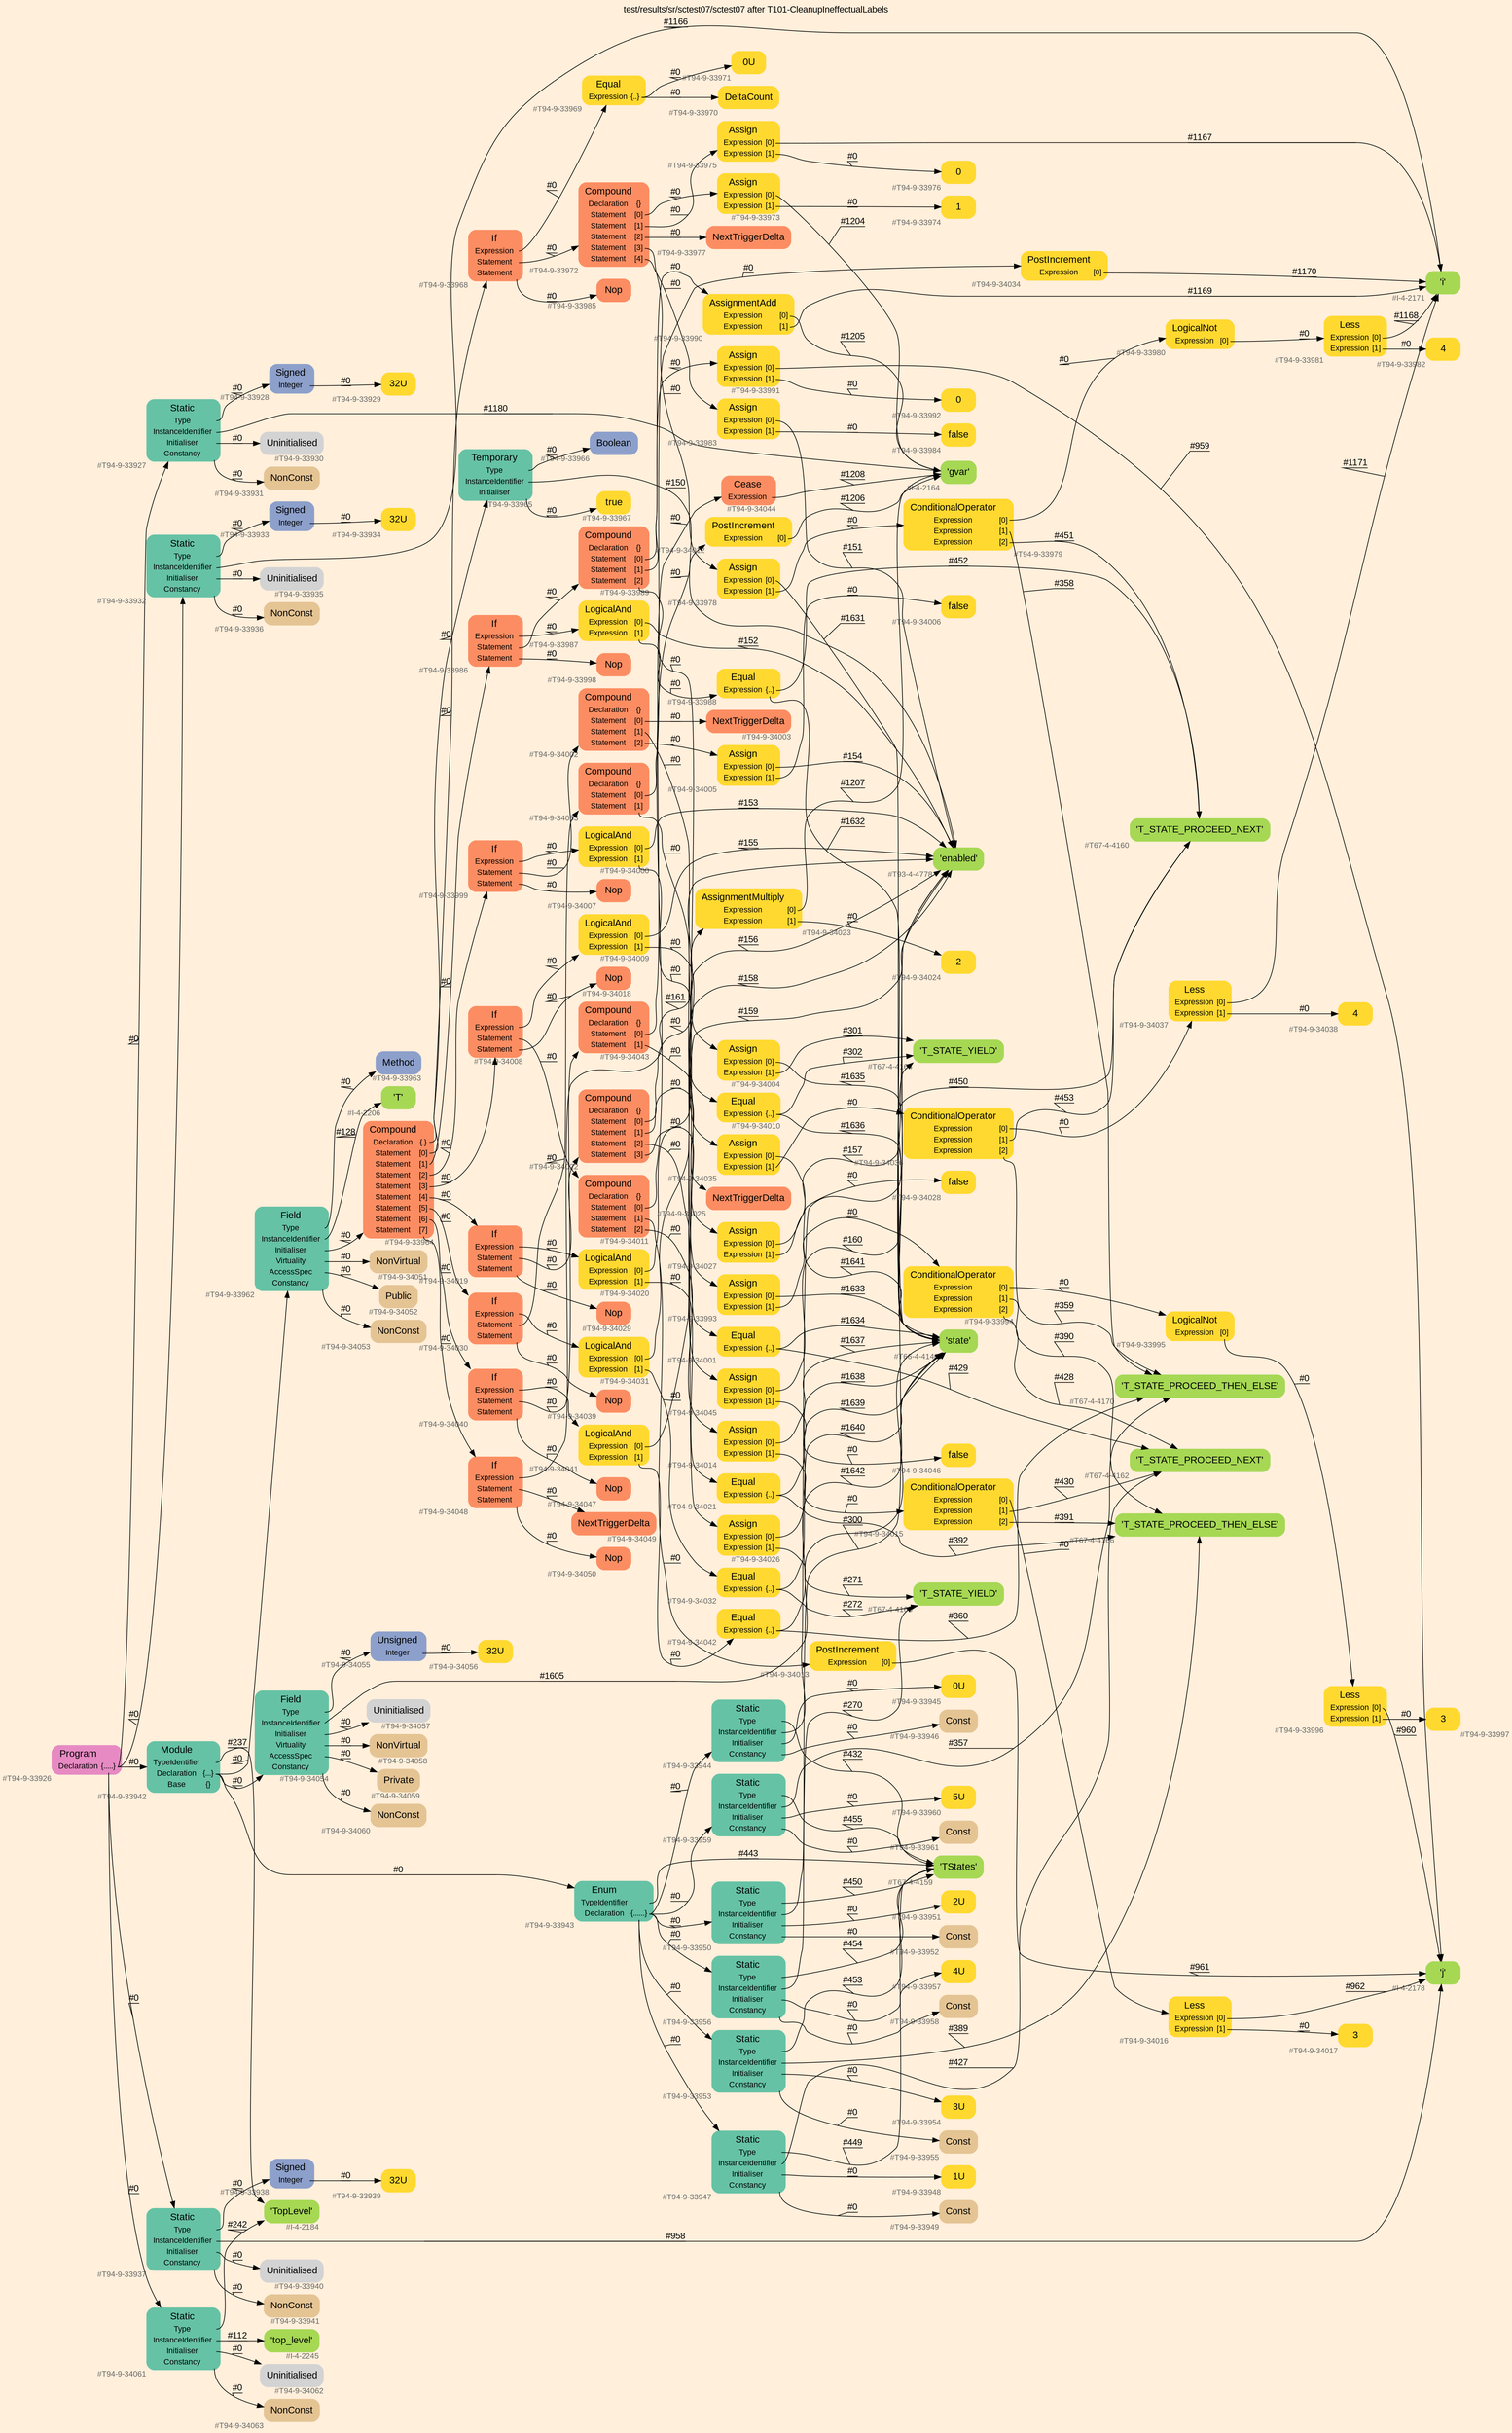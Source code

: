 digraph "test/results/sr/sctest07/sctest07 after T101-CleanupIneffectualLabels" {
label = "test/results/sr/sctest07/sctest07 after T101-CleanupIneffectualLabels"
labelloc = t
graph [
    rankdir = "LR"
    ranksep = 0.3
    bgcolor = antiquewhite1
    color = black
    fontcolor = black
    fontname = "Arial"
];
node [
    fontname = "Arial"
];
edge [
    fontname = "Arial"
];

// -------------------- node figure --------------------
// -------- block #T94-9-33926 ----------
"#T94-9-33926" [
    fillcolor = "/set28/4"
    xlabel = "#T94-9-33926"
    fontsize = "12"
    fontcolor = grey40
    shape = "plaintext"
    label = <<TABLE BORDER="0" CELLBORDER="0" CELLSPACING="0">
     <TR><TD><FONT COLOR="black" POINT-SIZE="15">Program</FONT></TD></TR>
     <TR><TD><FONT COLOR="black" POINT-SIZE="12">Declaration</FONT></TD><TD PORT="port0"><FONT COLOR="black" POINT-SIZE="12">{.....}</FONT></TD></TR>
    </TABLE>>
    style = "rounded,filled"
];

// -------- block #T94-9-33927 ----------
"#T94-9-33927" [
    fillcolor = "/set28/1"
    xlabel = "#T94-9-33927"
    fontsize = "12"
    fontcolor = grey40
    shape = "plaintext"
    label = <<TABLE BORDER="0" CELLBORDER="0" CELLSPACING="0">
     <TR><TD><FONT COLOR="black" POINT-SIZE="15">Static</FONT></TD></TR>
     <TR><TD><FONT COLOR="black" POINT-SIZE="12">Type</FONT></TD><TD PORT="port0"></TD></TR>
     <TR><TD><FONT COLOR="black" POINT-SIZE="12">InstanceIdentifier</FONT></TD><TD PORT="port1"></TD></TR>
     <TR><TD><FONT COLOR="black" POINT-SIZE="12">Initialiser</FONT></TD><TD PORT="port2"></TD></TR>
     <TR><TD><FONT COLOR="black" POINT-SIZE="12">Constancy</FONT></TD><TD PORT="port3"></TD></TR>
    </TABLE>>
    style = "rounded,filled"
];

// -------- block #T94-9-33928 ----------
"#T94-9-33928" [
    fillcolor = "/set28/3"
    xlabel = "#T94-9-33928"
    fontsize = "12"
    fontcolor = grey40
    shape = "plaintext"
    label = <<TABLE BORDER="0" CELLBORDER="0" CELLSPACING="0">
     <TR><TD><FONT COLOR="black" POINT-SIZE="15">Signed</FONT></TD></TR>
     <TR><TD><FONT COLOR="black" POINT-SIZE="12">Integer</FONT></TD><TD PORT="port0"></TD></TR>
    </TABLE>>
    style = "rounded,filled"
];

// -------- block #T94-9-33929 ----------
"#T94-9-33929" [
    fillcolor = "/set28/6"
    xlabel = "#T94-9-33929"
    fontsize = "12"
    fontcolor = grey40
    shape = "plaintext"
    label = <<TABLE BORDER="0" CELLBORDER="0" CELLSPACING="0">
     <TR><TD><FONT COLOR="black" POINT-SIZE="15">32U</FONT></TD></TR>
    </TABLE>>
    style = "rounded,filled"
];

// -------- block #I-4-2164 ----------
"#I-4-2164" [
    fillcolor = "/set28/5"
    xlabel = "#I-4-2164"
    fontsize = "12"
    fontcolor = grey40
    shape = "plaintext"
    label = <<TABLE BORDER="0" CELLBORDER="0" CELLSPACING="0">
     <TR><TD><FONT COLOR="black" POINT-SIZE="15">'gvar'</FONT></TD></TR>
    </TABLE>>
    style = "rounded,filled"
];

// -------- block #T94-9-33930 ----------
"#T94-9-33930" [
    xlabel = "#T94-9-33930"
    fontsize = "12"
    fontcolor = grey40
    shape = "plaintext"
    label = <<TABLE BORDER="0" CELLBORDER="0" CELLSPACING="0">
     <TR><TD><FONT COLOR="black" POINT-SIZE="15">Uninitialised</FONT></TD></TR>
    </TABLE>>
    style = "rounded,filled"
];

// -------- block #T94-9-33931 ----------
"#T94-9-33931" [
    fillcolor = "/set28/7"
    xlabel = "#T94-9-33931"
    fontsize = "12"
    fontcolor = grey40
    shape = "plaintext"
    label = <<TABLE BORDER="0" CELLBORDER="0" CELLSPACING="0">
     <TR><TD><FONT COLOR="black" POINT-SIZE="15">NonConst</FONT></TD></TR>
    </TABLE>>
    style = "rounded,filled"
];

// -------- block #T94-9-33932 ----------
"#T94-9-33932" [
    fillcolor = "/set28/1"
    xlabel = "#T94-9-33932"
    fontsize = "12"
    fontcolor = grey40
    shape = "plaintext"
    label = <<TABLE BORDER="0" CELLBORDER="0" CELLSPACING="0">
     <TR><TD><FONT COLOR="black" POINT-SIZE="15">Static</FONT></TD></TR>
     <TR><TD><FONT COLOR="black" POINT-SIZE="12">Type</FONT></TD><TD PORT="port0"></TD></TR>
     <TR><TD><FONT COLOR="black" POINT-SIZE="12">InstanceIdentifier</FONT></TD><TD PORT="port1"></TD></TR>
     <TR><TD><FONT COLOR="black" POINT-SIZE="12">Initialiser</FONT></TD><TD PORT="port2"></TD></TR>
     <TR><TD><FONT COLOR="black" POINT-SIZE="12">Constancy</FONT></TD><TD PORT="port3"></TD></TR>
    </TABLE>>
    style = "rounded,filled"
];

// -------- block #T94-9-33933 ----------
"#T94-9-33933" [
    fillcolor = "/set28/3"
    xlabel = "#T94-9-33933"
    fontsize = "12"
    fontcolor = grey40
    shape = "plaintext"
    label = <<TABLE BORDER="0" CELLBORDER="0" CELLSPACING="0">
     <TR><TD><FONT COLOR="black" POINT-SIZE="15">Signed</FONT></TD></TR>
     <TR><TD><FONT COLOR="black" POINT-SIZE="12">Integer</FONT></TD><TD PORT="port0"></TD></TR>
    </TABLE>>
    style = "rounded,filled"
];

// -------- block #T94-9-33934 ----------
"#T94-9-33934" [
    fillcolor = "/set28/6"
    xlabel = "#T94-9-33934"
    fontsize = "12"
    fontcolor = grey40
    shape = "plaintext"
    label = <<TABLE BORDER="0" CELLBORDER="0" CELLSPACING="0">
     <TR><TD><FONT COLOR="black" POINT-SIZE="15">32U</FONT></TD></TR>
    </TABLE>>
    style = "rounded,filled"
];

// -------- block #I-4-2171 ----------
"#I-4-2171" [
    fillcolor = "/set28/5"
    xlabel = "#I-4-2171"
    fontsize = "12"
    fontcolor = grey40
    shape = "plaintext"
    label = <<TABLE BORDER="0" CELLBORDER="0" CELLSPACING="0">
     <TR><TD><FONT COLOR="black" POINT-SIZE="15">'i'</FONT></TD></TR>
    </TABLE>>
    style = "rounded,filled"
];

// -------- block #T94-9-33935 ----------
"#T94-9-33935" [
    xlabel = "#T94-9-33935"
    fontsize = "12"
    fontcolor = grey40
    shape = "plaintext"
    label = <<TABLE BORDER="0" CELLBORDER="0" CELLSPACING="0">
     <TR><TD><FONT COLOR="black" POINT-SIZE="15">Uninitialised</FONT></TD></TR>
    </TABLE>>
    style = "rounded,filled"
];

// -------- block #T94-9-33936 ----------
"#T94-9-33936" [
    fillcolor = "/set28/7"
    xlabel = "#T94-9-33936"
    fontsize = "12"
    fontcolor = grey40
    shape = "plaintext"
    label = <<TABLE BORDER="0" CELLBORDER="0" CELLSPACING="0">
     <TR><TD><FONT COLOR="black" POINT-SIZE="15">NonConst</FONT></TD></TR>
    </TABLE>>
    style = "rounded,filled"
];

// -------- block #T94-9-33937 ----------
"#T94-9-33937" [
    fillcolor = "/set28/1"
    xlabel = "#T94-9-33937"
    fontsize = "12"
    fontcolor = grey40
    shape = "plaintext"
    label = <<TABLE BORDER="0" CELLBORDER="0" CELLSPACING="0">
     <TR><TD><FONT COLOR="black" POINT-SIZE="15">Static</FONT></TD></TR>
     <TR><TD><FONT COLOR="black" POINT-SIZE="12">Type</FONT></TD><TD PORT="port0"></TD></TR>
     <TR><TD><FONT COLOR="black" POINT-SIZE="12">InstanceIdentifier</FONT></TD><TD PORT="port1"></TD></TR>
     <TR><TD><FONT COLOR="black" POINT-SIZE="12">Initialiser</FONT></TD><TD PORT="port2"></TD></TR>
     <TR><TD><FONT COLOR="black" POINT-SIZE="12">Constancy</FONT></TD><TD PORT="port3"></TD></TR>
    </TABLE>>
    style = "rounded,filled"
];

// -------- block #T94-9-33938 ----------
"#T94-9-33938" [
    fillcolor = "/set28/3"
    xlabel = "#T94-9-33938"
    fontsize = "12"
    fontcolor = grey40
    shape = "plaintext"
    label = <<TABLE BORDER="0" CELLBORDER="0" CELLSPACING="0">
     <TR><TD><FONT COLOR="black" POINT-SIZE="15">Signed</FONT></TD></TR>
     <TR><TD><FONT COLOR="black" POINT-SIZE="12">Integer</FONT></TD><TD PORT="port0"></TD></TR>
    </TABLE>>
    style = "rounded,filled"
];

// -------- block #T94-9-33939 ----------
"#T94-9-33939" [
    fillcolor = "/set28/6"
    xlabel = "#T94-9-33939"
    fontsize = "12"
    fontcolor = grey40
    shape = "plaintext"
    label = <<TABLE BORDER="0" CELLBORDER="0" CELLSPACING="0">
     <TR><TD><FONT COLOR="black" POINT-SIZE="15">32U</FONT></TD></TR>
    </TABLE>>
    style = "rounded,filled"
];

// -------- block #I-4-2178 ----------
"#I-4-2178" [
    fillcolor = "/set28/5"
    xlabel = "#I-4-2178"
    fontsize = "12"
    fontcolor = grey40
    shape = "plaintext"
    label = <<TABLE BORDER="0" CELLBORDER="0" CELLSPACING="0">
     <TR><TD><FONT COLOR="black" POINT-SIZE="15">'j'</FONT></TD></TR>
    </TABLE>>
    style = "rounded,filled"
];

// -------- block #T94-9-33940 ----------
"#T94-9-33940" [
    xlabel = "#T94-9-33940"
    fontsize = "12"
    fontcolor = grey40
    shape = "plaintext"
    label = <<TABLE BORDER="0" CELLBORDER="0" CELLSPACING="0">
     <TR><TD><FONT COLOR="black" POINT-SIZE="15">Uninitialised</FONT></TD></TR>
    </TABLE>>
    style = "rounded,filled"
];

// -------- block #T94-9-33941 ----------
"#T94-9-33941" [
    fillcolor = "/set28/7"
    xlabel = "#T94-9-33941"
    fontsize = "12"
    fontcolor = grey40
    shape = "plaintext"
    label = <<TABLE BORDER="0" CELLBORDER="0" CELLSPACING="0">
     <TR><TD><FONT COLOR="black" POINT-SIZE="15">NonConst</FONT></TD></TR>
    </TABLE>>
    style = "rounded,filled"
];

// -------- block #T94-9-33942 ----------
"#T94-9-33942" [
    fillcolor = "/set28/1"
    xlabel = "#T94-9-33942"
    fontsize = "12"
    fontcolor = grey40
    shape = "plaintext"
    label = <<TABLE BORDER="0" CELLBORDER="0" CELLSPACING="0">
     <TR><TD><FONT COLOR="black" POINT-SIZE="15">Module</FONT></TD></TR>
     <TR><TD><FONT COLOR="black" POINT-SIZE="12">TypeIdentifier</FONT></TD><TD PORT="port0"></TD></TR>
     <TR><TD><FONT COLOR="black" POINT-SIZE="12">Declaration</FONT></TD><TD PORT="port1"><FONT COLOR="black" POINT-SIZE="12">{...}</FONT></TD></TR>
     <TR><TD><FONT COLOR="black" POINT-SIZE="12">Base</FONT></TD><TD PORT="port2"><FONT COLOR="black" POINT-SIZE="12">{}</FONT></TD></TR>
    </TABLE>>
    style = "rounded,filled"
];

// -------- block #I-4-2184 ----------
"#I-4-2184" [
    fillcolor = "/set28/5"
    xlabel = "#I-4-2184"
    fontsize = "12"
    fontcolor = grey40
    shape = "plaintext"
    label = <<TABLE BORDER="0" CELLBORDER="0" CELLSPACING="0">
     <TR><TD><FONT COLOR="black" POINT-SIZE="15">'TopLevel'</FONT></TD></TR>
    </TABLE>>
    style = "rounded,filled"
];

// -------- block #T94-9-33943 ----------
"#T94-9-33943" [
    fillcolor = "/set28/1"
    xlabel = "#T94-9-33943"
    fontsize = "12"
    fontcolor = grey40
    shape = "plaintext"
    label = <<TABLE BORDER="0" CELLBORDER="0" CELLSPACING="0">
     <TR><TD><FONT COLOR="black" POINT-SIZE="15">Enum</FONT></TD></TR>
     <TR><TD><FONT COLOR="black" POINT-SIZE="12">TypeIdentifier</FONT></TD><TD PORT="port0"></TD></TR>
     <TR><TD><FONT COLOR="black" POINT-SIZE="12">Declaration</FONT></TD><TD PORT="port1"><FONT COLOR="black" POINT-SIZE="12">{......}</FONT></TD></TR>
    </TABLE>>
    style = "rounded,filled"
];

// -------- block #T67-4-4159 ----------
"#T67-4-4159" [
    fillcolor = "/set28/5"
    xlabel = "#T67-4-4159"
    fontsize = "12"
    fontcolor = grey40
    shape = "plaintext"
    label = <<TABLE BORDER="0" CELLBORDER="0" CELLSPACING="0">
     <TR><TD><FONT COLOR="black" POINT-SIZE="15">'TStates'</FONT></TD></TR>
    </TABLE>>
    style = "rounded,filled"
];

// -------- block #T94-9-33944 ----------
"#T94-9-33944" [
    fillcolor = "/set28/1"
    xlabel = "#T94-9-33944"
    fontsize = "12"
    fontcolor = grey40
    shape = "plaintext"
    label = <<TABLE BORDER="0" CELLBORDER="0" CELLSPACING="0">
     <TR><TD><FONT COLOR="black" POINT-SIZE="15">Static</FONT></TD></TR>
     <TR><TD><FONT COLOR="black" POINT-SIZE="12">Type</FONT></TD><TD PORT="port0"></TD></TR>
     <TR><TD><FONT COLOR="black" POINT-SIZE="12">InstanceIdentifier</FONT></TD><TD PORT="port1"></TD></TR>
     <TR><TD><FONT COLOR="black" POINT-SIZE="12">Initialiser</FONT></TD><TD PORT="port2"></TD></TR>
     <TR><TD><FONT COLOR="black" POINT-SIZE="12">Constancy</FONT></TD><TD PORT="port3"></TD></TR>
    </TABLE>>
    style = "rounded,filled"
];

// -------- block #T67-4-4160 ----------
"#T67-4-4160" [
    fillcolor = "/set28/5"
    xlabel = "#T67-4-4160"
    fontsize = "12"
    fontcolor = grey40
    shape = "plaintext"
    label = <<TABLE BORDER="0" CELLBORDER="0" CELLSPACING="0">
     <TR><TD><FONT COLOR="black" POINT-SIZE="15">'T_STATE_PROCEED_NEXT'</FONT></TD></TR>
    </TABLE>>
    style = "rounded,filled"
];

// -------- block #T94-9-33945 ----------
"#T94-9-33945" [
    fillcolor = "/set28/6"
    xlabel = "#T94-9-33945"
    fontsize = "12"
    fontcolor = grey40
    shape = "plaintext"
    label = <<TABLE BORDER="0" CELLBORDER="0" CELLSPACING="0">
     <TR><TD><FONT COLOR="black" POINT-SIZE="15">0U</FONT></TD></TR>
    </TABLE>>
    style = "rounded,filled"
];

// -------- block #T94-9-33946 ----------
"#T94-9-33946" [
    fillcolor = "/set28/7"
    xlabel = "#T94-9-33946"
    fontsize = "12"
    fontcolor = grey40
    shape = "plaintext"
    label = <<TABLE BORDER="0" CELLBORDER="0" CELLSPACING="0">
     <TR><TD><FONT COLOR="black" POINT-SIZE="15">Const</FONT></TD></TR>
    </TABLE>>
    style = "rounded,filled"
];

// -------- block #T94-9-33947 ----------
"#T94-9-33947" [
    fillcolor = "/set28/1"
    xlabel = "#T94-9-33947"
    fontsize = "12"
    fontcolor = grey40
    shape = "plaintext"
    label = <<TABLE BORDER="0" CELLBORDER="0" CELLSPACING="0">
     <TR><TD><FONT COLOR="black" POINT-SIZE="15">Static</FONT></TD></TR>
     <TR><TD><FONT COLOR="black" POINT-SIZE="12">Type</FONT></TD><TD PORT="port0"></TD></TR>
     <TR><TD><FONT COLOR="black" POINT-SIZE="12">InstanceIdentifier</FONT></TD><TD PORT="port1"></TD></TR>
     <TR><TD><FONT COLOR="black" POINT-SIZE="12">Initialiser</FONT></TD><TD PORT="port2"></TD></TR>
     <TR><TD><FONT COLOR="black" POINT-SIZE="12">Constancy</FONT></TD><TD PORT="port3"></TD></TR>
    </TABLE>>
    style = "rounded,filled"
];

// -------- block #T67-4-4162 ----------
"#T67-4-4162" [
    fillcolor = "/set28/5"
    xlabel = "#T67-4-4162"
    fontsize = "12"
    fontcolor = grey40
    shape = "plaintext"
    label = <<TABLE BORDER="0" CELLBORDER="0" CELLSPACING="0">
     <TR><TD><FONT COLOR="black" POINT-SIZE="15">'T_STATE_PROCEED_NEXT'</FONT></TD></TR>
    </TABLE>>
    style = "rounded,filled"
];

// -------- block #T94-9-33948 ----------
"#T94-9-33948" [
    fillcolor = "/set28/6"
    xlabel = "#T94-9-33948"
    fontsize = "12"
    fontcolor = grey40
    shape = "plaintext"
    label = <<TABLE BORDER="0" CELLBORDER="0" CELLSPACING="0">
     <TR><TD><FONT COLOR="black" POINT-SIZE="15">1U</FONT></TD></TR>
    </TABLE>>
    style = "rounded,filled"
];

// -------- block #T94-9-33949 ----------
"#T94-9-33949" [
    fillcolor = "/set28/7"
    xlabel = "#T94-9-33949"
    fontsize = "12"
    fontcolor = grey40
    shape = "plaintext"
    label = <<TABLE BORDER="0" CELLBORDER="0" CELLSPACING="0">
     <TR><TD><FONT COLOR="black" POINT-SIZE="15">Const</FONT></TD></TR>
    </TABLE>>
    style = "rounded,filled"
];

// -------- block #T94-9-33950 ----------
"#T94-9-33950" [
    fillcolor = "/set28/1"
    xlabel = "#T94-9-33950"
    fontsize = "12"
    fontcolor = grey40
    shape = "plaintext"
    label = <<TABLE BORDER="0" CELLBORDER="0" CELLSPACING="0">
     <TR><TD><FONT COLOR="black" POINT-SIZE="15">Static</FONT></TD></TR>
     <TR><TD><FONT COLOR="black" POINT-SIZE="12">Type</FONT></TD><TD PORT="port0"></TD></TR>
     <TR><TD><FONT COLOR="black" POINT-SIZE="12">InstanceIdentifier</FONT></TD><TD PORT="port1"></TD></TR>
     <TR><TD><FONT COLOR="black" POINT-SIZE="12">Initialiser</FONT></TD><TD PORT="port2"></TD></TR>
     <TR><TD><FONT COLOR="black" POINT-SIZE="12">Constancy</FONT></TD><TD PORT="port3"></TD></TR>
    </TABLE>>
    style = "rounded,filled"
];

// -------- block #T67-4-4164 ----------
"#T67-4-4164" [
    fillcolor = "/set28/5"
    xlabel = "#T67-4-4164"
    fontsize = "12"
    fontcolor = grey40
    shape = "plaintext"
    label = <<TABLE BORDER="0" CELLBORDER="0" CELLSPACING="0">
     <TR><TD><FONT COLOR="black" POINT-SIZE="15">'T_STATE_YIELD'</FONT></TD></TR>
    </TABLE>>
    style = "rounded,filled"
];

// -------- block #T94-9-33951 ----------
"#T94-9-33951" [
    fillcolor = "/set28/6"
    xlabel = "#T94-9-33951"
    fontsize = "12"
    fontcolor = grey40
    shape = "plaintext"
    label = <<TABLE BORDER="0" CELLBORDER="0" CELLSPACING="0">
     <TR><TD><FONT COLOR="black" POINT-SIZE="15">2U</FONT></TD></TR>
    </TABLE>>
    style = "rounded,filled"
];

// -------- block #T94-9-33952 ----------
"#T94-9-33952" [
    fillcolor = "/set28/7"
    xlabel = "#T94-9-33952"
    fontsize = "12"
    fontcolor = grey40
    shape = "plaintext"
    label = <<TABLE BORDER="0" CELLBORDER="0" CELLSPACING="0">
     <TR><TD><FONT COLOR="black" POINT-SIZE="15">Const</FONT></TD></TR>
    </TABLE>>
    style = "rounded,filled"
];

// -------- block #T94-9-33953 ----------
"#T94-9-33953" [
    fillcolor = "/set28/1"
    xlabel = "#T94-9-33953"
    fontsize = "12"
    fontcolor = grey40
    shape = "plaintext"
    label = <<TABLE BORDER="0" CELLBORDER="0" CELLSPACING="0">
     <TR><TD><FONT COLOR="black" POINT-SIZE="15">Static</FONT></TD></TR>
     <TR><TD><FONT COLOR="black" POINT-SIZE="12">Type</FONT></TD><TD PORT="port0"></TD></TR>
     <TR><TD><FONT COLOR="black" POINT-SIZE="12">InstanceIdentifier</FONT></TD><TD PORT="port1"></TD></TR>
     <TR><TD><FONT COLOR="black" POINT-SIZE="12">Initialiser</FONT></TD><TD PORT="port2"></TD></TR>
     <TR><TD><FONT COLOR="black" POINT-SIZE="12">Constancy</FONT></TD><TD PORT="port3"></TD></TR>
    </TABLE>>
    style = "rounded,filled"
];

// -------- block #T67-4-4166 ----------
"#T67-4-4166" [
    fillcolor = "/set28/5"
    xlabel = "#T67-4-4166"
    fontsize = "12"
    fontcolor = grey40
    shape = "plaintext"
    label = <<TABLE BORDER="0" CELLBORDER="0" CELLSPACING="0">
     <TR><TD><FONT COLOR="black" POINT-SIZE="15">'T_STATE_PROCEED_THEN_ELSE'</FONT></TD></TR>
    </TABLE>>
    style = "rounded,filled"
];

// -------- block #T94-9-33954 ----------
"#T94-9-33954" [
    fillcolor = "/set28/6"
    xlabel = "#T94-9-33954"
    fontsize = "12"
    fontcolor = grey40
    shape = "plaintext"
    label = <<TABLE BORDER="0" CELLBORDER="0" CELLSPACING="0">
     <TR><TD><FONT COLOR="black" POINT-SIZE="15">3U</FONT></TD></TR>
    </TABLE>>
    style = "rounded,filled"
];

// -------- block #T94-9-33955 ----------
"#T94-9-33955" [
    fillcolor = "/set28/7"
    xlabel = "#T94-9-33955"
    fontsize = "12"
    fontcolor = grey40
    shape = "plaintext"
    label = <<TABLE BORDER="0" CELLBORDER="0" CELLSPACING="0">
     <TR><TD><FONT COLOR="black" POINT-SIZE="15">Const</FONT></TD></TR>
    </TABLE>>
    style = "rounded,filled"
];

// -------- block #T94-9-33956 ----------
"#T94-9-33956" [
    fillcolor = "/set28/1"
    xlabel = "#T94-9-33956"
    fontsize = "12"
    fontcolor = grey40
    shape = "plaintext"
    label = <<TABLE BORDER="0" CELLBORDER="0" CELLSPACING="0">
     <TR><TD><FONT COLOR="black" POINT-SIZE="15">Static</FONT></TD></TR>
     <TR><TD><FONT COLOR="black" POINT-SIZE="12">Type</FONT></TD><TD PORT="port0"></TD></TR>
     <TR><TD><FONT COLOR="black" POINT-SIZE="12">InstanceIdentifier</FONT></TD><TD PORT="port1"></TD></TR>
     <TR><TD><FONT COLOR="black" POINT-SIZE="12">Initialiser</FONT></TD><TD PORT="port2"></TD></TR>
     <TR><TD><FONT COLOR="black" POINT-SIZE="12">Constancy</FONT></TD><TD PORT="port3"></TD></TR>
    </TABLE>>
    style = "rounded,filled"
];

// -------- block #T67-4-4168 ----------
"#T67-4-4168" [
    fillcolor = "/set28/5"
    xlabel = "#T67-4-4168"
    fontsize = "12"
    fontcolor = grey40
    shape = "plaintext"
    label = <<TABLE BORDER="0" CELLBORDER="0" CELLSPACING="0">
     <TR><TD><FONT COLOR="black" POINT-SIZE="15">'T_STATE_YIELD'</FONT></TD></TR>
    </TABLE>>
    style = "rounded,filled"
];

// -------- block #T94-9-33957 ----------
"#T94-9-33957" [
    fillcolor = "/set28/6"
    xlabel = "#T94-9-33957"
    fontsize = "12"
    fontcolor = grey40
    shape = "plaintext"
    label = <<TABLE BORDER="0" CELLBORDER="0" CELLSPACING="0">
     <TR><TD><FONT COLOR="black" POINT-SIZE="15">4U</FONT></TD></TR>
    </TABLE>>
    style = "rounded,filled"
];

// -------- block #T94-9-33958 ----------
"#T94-9-33958" [
    fillcolor = "/set28/7"
    xlabel = "#T94-9-33958"
    fontsize = "12"
    fontcolor = grey40
    shape = "plaintext"
    label = <<TABLE BORDER="0" CELLBORDER="0" CELLSPACING="0">
     <TR><TD><FONT COLOR="black" POINT-SIZE="15">Const</FONT></TD></TR>
    </TABLE>>
    style = "rounded,filled"
];

// -------- block #T94-9-33959 ----------
"#T94-9-33959" [
    fillcolor = "/set28/1"
    xlabel = "#T94-9-33959"
    fontsize = "12"
    fontcolor = grey40
    shape = "plaintext"
    label = <<TABLE BORDER="0" CELLBORDER="0" CELLSPACING="0">
     <TR><TD><FONT COLOR="black" POINT-SIZE="15">Static</FONT></TD></TR>
     <TR><TD><FONT COLOR="black" POINT-SIZE="12">Type</FONT></TD><TD PORT="port0"></TD></TR>
     <TR><TD><FONT COLOR="black" POINT-SIZE="12">InstanceIdentifier</FONT></TD><TD PORT="port1"></TD></TR>
     <TR><TD><FONT COLOR="black" POINT-SIZE="12">Initialiser</FONT></TD><TD PORT="port2"></TD></TR>
     <TR><TD><FONT COLOR="black" POINT-SIZE="12">Constancy</FONT></TD><TD PORT="port3"></TD></TR>
    </TABLE>>
    style = "rounded,filled"
];

// -------- block #T67-4-4170 ----------
"#T67-4-4170" [
    fillcolor = "/set28/5"
    xlabel = "#T67-4-4170"
    fontsize = "12"
    fontcolor = grey40
    shape = "plaintext"
    label = <<TABLE BORDER="0" CELLBORDER="0" CELLSPACING="0">
     <TR><TD><FONT COLOR="black" POINT-SIZE="15">'T_STATE_PROCEED_THEN_ELSE'</FONT></TD></TR>
    </TABLE>>
    style = "rounded,filled"
];

// -------- block #T94-9-33960 ----------
"#T94-9-33960" [
    fillcolor = "/set28/6"
    xlabel = "#T94-9-33960"
    fontsize = "12"
    fontcolor = grey40
    shape = "plaintext"
    label = <<TABLE BORDER="0" CELLBORDER="0" CELLSPACING="0">
     <TR><TD><FONT COLOR="black" POINT-SIZE="15">5U</FONT></TD></TR>
    </TABLE>>
    style = "rounded,filled"
];

// -------- block #T94-9-33961 ----------
"#T94-9-33961" [
    fillcolor = "/set28/7"
    xlabel = "#T94-9-33961"
    fontsize = "12"
    fontcolor = grey40
    shape = "plaintext"
    label = <<TABLE BORDER="0" CELLBORDER="0" CELLSPACING="0">
     <TR><TD><FONT COLOR="black" POINT-SIZE="15">Const</FONT></TD></TR>
    </TABLE>>
    style = "rounded,filled"
];

// -------- block #T94-9-33962 ----------
"#T94-9-33962" [
    fillcolor = "/set28/1"
    xlabel = "#T94-9-33962"
    fontsize = "12"
    fontcolor = grey40
    shape = "plaintext"
    label = <<TABLE BORDER="0" CELLBORDER="0" CELLSPACING="0">
     <TR><TD><FONT COLOR="black" POINT-SIZE="15">Field</FONT></TD></TR>
     <TR><TD><FONT COLOR="black" POINT-SIZE="12">Type</FONT></TD><TD PORT="port0"></TD></TR>
     <TR><TD><FONT COLOR="black" POINT-SIZE="12">InstanceIdentifier</FONT></TD><TD PORT="port1"></TD></TR>
     <TR><TD><FONT COLOR="black" POINT-SIZE="12">Initialiser</FONT></TD><TD PORT="port2"></TD></TR>
     <TR><TD><FONT COLOR="black" POINT-SIZE="12">Virtuality</FONT></TD><TD PORT="port3"></TD></TR>
     <TR><TD><FONT COLOR="black" POINT-SIZE="12">AccessSpec</FONT></TD><TD PORT="port4"></TD></TR>
     <TR><TD><FONT COLOR="black" POINT-SIZE="12">Constancy</FONT></TD><TD PORT="port5"></TD></TR>
    </TABLE>>
    style = "rounded,filled"
];

// -------- block #T94-9-33963 ----------
"#T94-9-33963" [
    fillcolor = "/set28/3"
    xlabel = "#T94-9-33963"
    fontsize = "12"
    fontcolor = grey40
    shape = "plaintext"
    label = <<TABLE BORDER="0" CELLBORDER="0" CELLSPACING="0">
     <TR><TD><FONT COLOR="black" POINT-SIZE="15">Method</FONT></TD></TR>
    </TABLE>>
    style = "rounded,filled"
];

// -------- block #I-4-2206 ----------
"#I-4-2206" [
    fillcolor = "/set28/5"
    xlabel = "#I-4-2206"
    fontsize = "12"
    fontcolor = grey40
    shape = "plaintext"
    label = <<TABLE BORDER="0" CELLBORDER="0" CELLSPACING="0">
     <TR><TD><FONT COLOR="black" POINT-SIZE="15">'T'</FONT></TD></TR>
    </TABLE>>
    style = "rounded,filled"
];

// -------- block #T94-9-33964 ----------
"#T94-9-33964" [
    fillcolor = "/set28/2"
    xlabel = "#T94-9-33964"
    fontsize = "12"
    fontcolor = grey40
    shape = "plaintext"
    label = <<TABLE BORDER="0" CELLBORDER="0" CELLSPACING="0">
     <TR><TD><FONT COLOR="black" POINT-SIZE="15">Compound</FONT></TD></TR>
     <TR><TD><FONT COLOR="black" POINT-SIZE="12">Declaration</FONT></TD><TD PORT="port0"><FONT COLOR="black" POINT-SIZE="12">{.}</FONT></TD></TR>
     <TR><TD><FONT COLOR="black" POINT-SIZE="12">Statement</FONT></TD><TD PORT="port1"><FONT COLOR="black" POINT-SIZE="12">[0]</FONT></TD></TR>
     <TR><TD><FONT COLOR="black" POINT-SIZE="12">Statement</FONT></TD><TD PORT="port2"><FONT COLOR="black" POINT-SIZE="12">[1]</FONT></TD></TR>
     <TR><TD><FONT COLOR="black" POINT-SIZE="12">Statement</FONT></TD><TD PORT="port3"><FONT COLOR="black" POINT-SIZE="12">[2]</FONT></TD></TR>
     <TR><TD><FONT COLOR="black" POINT-SIZE="12">Statement</FONT></TD><TD PORT="port4"><FONT COLOR="black" POINT-SIZE="12">[3]</FONT></TD></TR>
     <TR><TD><FONT COLOR="black" POINT-SIZE="12">Statement</FONT></TD><TD PORT="port5"><FONT COLOR="black" POINT-SIZE="12">[4]</FONT></TD></TR>
     <TR><TD><FONT COLOR="black" POINT-SIZE="12">Statement</FONT></TD><TD PORT="port6"><FONT COLOR="black" POINT-SIZE="12">[5]</FONT></TD></TR>
     <TR><TD><FONT COLOR="black" POINT-SIZE="12">Statement</FONT></TD><TD PORT="port7"><FONT COLOR="black" POINT-SIZE="12">[6]</FONT></TD></TR>
     <TR><TD><FONT COLOR="black" POINT-SIZE="12">Statement</FONT></TD><TD PORT="port8"><FONT COLOR="black" POINT-SIZE="12">[7]</FONT></TD></TR>
    </TABLE>>
    style = "rounded,filled"
];

// -------- block #T94-9-33965 ----------
"#T94-9-33965" [
    fillcolor = "/set28/1"
    xlabel = "#T94-9-33965"
    fontsize = "12"
    fontcolor = grey40
    shape = "plaintext"
    label = <<TABLE BORDER="0" CELLBORDER="0" CELLSPACING="0">
     <TR><TD><FONT COLOR="black" POINT-SIZE="15">Temporary</FONT></TD></TR>
     <TR><TD><FONT COLOR="black" POINT-SIZE="12">Type</FONT></TD><TD PORT="port0"></TD></TR>
     <TR><TD><FONT COLOR="black" POINT-SIZE="12">InstanceIdentifier</FONT></TD><TD PORT="port1"></TD></TR>
     <TR><TD><FONT COLOR="black" POINT-SIZE="12">Initialiser</FONT></TD><TD PORT="port2"></TD></TR>
    </TABLE>>
    style = "rounded,filled"
];

// -------- block #T94-9-33966 ----------
"#T94-9-33966" [
    fillcolor = "/set28/3"
    xlabel = "#T94-9-33966"
    fontsize = "12"
    fontcolor = grey40
    shape = "plaintext"
    label = <<TABLE BORDER="0" CELLBORDER="0" CELLSPACING="0">
     <TR><TD><FONT COLOR="black" POINT-SIZE="15">Boolean</FONT></TD></TR>
    </TABLE>>
    style = "rounded,filled"
];

// -------- block #T93-4-4778 ----------
"#T93-4-4778" [
    fillcolor = "/set28/5"
    xlabel = "#T93-4-4778"
    fontsize = "12"
    fontcolor = grey40
    shape = "plaintext"
    label = <<TABLE BORDER="0" CELLBORDER="0" CELLSPACING="0">
     <TR><TD><FONT COLOR="black" POINT-SIZE="15">'enabled'</FONT></TD></TR>
    </TABLE>>
    style = "rounded,filled"
];

// -------- block #T94-9-33967 ----------
"#T94-9-33967" [
    fillcolor = "/set28/6"
    xlabel = "#T94-9-33967"
    fontsize = "12"
    fontcolor = grey40
    shape = "plaintext"
    label = <<TABLE BORDER="0" CELLBORDER="0" CELLSPACING="0">
     <TR><TD><FONT COLOR="black" POINT-SIZE="15">true</FONT></TD></TR>
    </TABLE>>
    style = "rounded,filled"
];

// -------- block #T94-9-33968 ----------
"#T94-9-33968" [
    fillcolor = "/set28/2"
    xlabel = "#T94-9-33968"
    fontsize = "12"
    fontcolor = grey40
    shape = "plaintext"
    label = <<TABLE BORDER="0" CELLBORDER="0" CELLSPACING="0">
     <TR><TD><FONT COLOR="black" POINT-SIZE="15">If</FONT></TD></TR>
     <TR><TD><FONT COLOR="black" POINT-SIZE="12">Expression</FONT></TD><TD PORT="port0"></TD></TR>
     <TR><TD><FONT COLOR="black" POINT-SIZE="12">Statement</FONT></TD><TD PORT="port1"></TD></TR>
     <TR><TD><FONT COLOR="black" POINT-SIZE="12">Statement</FONT></TD><TD PORT="port2"></TD></TR>
    </TABLE>>
    style = "rounded,filled"
];

// -------- block #T94-9-33969 ----------
"#T94-9-33969" [
    fillcolor = "/set28/6"
    xlabel = "#T94-9-33969"
    fontsize = "12"
    fontcolor = grey40
    shape = "plaintext"
    label = <<TABLE BORDER="0" CELLBORDER="0" CELLSPACING="0">
     <TR><TD><FONT COLOR="black" POINT-SIZE="15">Equal</FONT></TD></TR>
     <TR><TD><FONT COLOR="black" POINT-SIZE="12">Expression</FONT></TD><TD PORT="port0"><FONT COLOR="black" POINT-SIZE="12">{..}</FONT></TD></TR>
    </TABLE>>
    style = "rounded,filled"
];

// -------- block #T94-9-33970 ----------
"#T94-9-33970" [
    fillcolor = "/set28/6"
    xlabel = "#T94-9-33970"
    fontsize = "12"
    fontcolor = grey40
    shape = "plaintext"
    label = <<TABLE BORDER="0" CELLBORDER="0" CELLSPACING="0">
     <TR><TD><FONT COLOR="black" POINT-SIZE="15">DeltaCount</FONT></TD></TR>
    </TABLE>>
    style = "rounded,filled"
];

// -------- block #T94-9-33971 ----------
"#T94-9-33971" [
    fillcolor = "/set28/6"
    xlabel = "#T94-9-33971"
    fontsize = "12"
    fontcolor = grey40
    shape = "plaintext"
    label = <<TABLE BORDER="0" CELLBORDER="0" CELLSPACING="0">
     <TR><TD><FONT COLOR="black" POINT-SIZE="15">0U</FONT></TD></TR>
    </TABLE>>
    style = "rounded,filled"
];

// -------- block #T94-9-33972 ----------
"#T94-9-33972" [
    fillcolor = "/set28/2"
    xlabel = "#T94-9-33972"
    fontsize = "12"
    fontcolor = grey40
    shape = "plaintext"
    label = <<TABLE BORDER="0" CELLBORDER="0" CELLSPACING="0">
     <TR><TD><FONT COLOR="black" POINT-SIZE="15">Compound</FONT></TD></TR>
     <TR><TD><FONT COLOR="black" POINT-SIZE="12">Declaration</FONT></TD><TD PORT="port0"><FONT COLOR="black" POINT-SIZE="12">{}</FONT></TD></TR>
     <TR><TD><FONT COLOR="black" POINT-SIZE="12">Statement</FONT></TD><TD PORT="port1"><FONT COLOR="black" POINT-SIZE="12">[0]</FONT></TD></TR>
     <TR><TD><FONT COLOR="black" POINT-SIZE="12">Statement</FONT></TD><TD PORT="port2"><FONT COLOR="black" POINT-SIZE="12">[1]</FONT></TD></TR>
     <TR><TD><FONT COLOR="black" POINT-SIZE="12">Statement</FONT></TD><TD PORT="port3"><FONT COLOR="black" POINT-SIZE="12">[2]</FONT></TD></TR>
     <TR><TD><FONT COLOR="black" POINT-SIZE="12">Statement</FONT></TD><TD PORT="port4"><FONT COLOR="black" POINT-SIZE="12">[3]</FONT></TD></TR>
     <TR><TD><FONT COLOR="black" POINT-SIZE="12">Statement</FONT></TD><TD PORT="port5"><FONT COLOR="black" POINT-SIZE="12">[4]</FONT></TD></TR>
    </TABLE>>
    style = "rounded,filled"
];

// -------- block #T94-9-33973 ----------
"#T94-9-33973" [
    fillcolor = "/set28/6"
    xlabel = "#T94-9-33973"
    fontsize = "12"
    fontcolor = grey40
    shape = "plaintext"
    label = <<TABLE BORDER="0" CELLBORDER="0" CELLSPACING="0">
     <TR><TD><FONT COLOR="black" POINT-SIZE="15">Assign</FONT></TD></TR>
     <TR><TD><FONT COLOR="black" POINT-SIZE="12">Expression</FONT></TD><TD PORT="port0"><FONT COLOR="black" POINT-SIZE="12">[0]</FONT></TD></TR>
     <TR><TD><FONT COLOR="black" POINT-SIZE="12">Expression</FONT></TD><TD PORT="port1"><FONT COLOR="black" POINT-SIZE="12">[1]</FONT></TD></TR>
    </TABLE>>
    style = "rounded,filled"
];

// -------- block #T94-9-33974 ----------
"#T94-9-33974" [
    fillcolor = "/set28/6"
    xlabel = "#T94-9-33974"
    fontsize = "12"
    fontcolor = grey40
    shape = "plaintext"
    label = <<TABLE BORDER="0" CELLBORDER="0" CELLSPACING="0">
     <TR><TD><FONT COLOR="black" POINT-SIZE="15">1</FONT></TD></TR>
    </TABLE>>
    style = "rounded,filled"
];

// -------- block #T94-9-33975 ----------
"#T94-9-33975" [
    fillcolor = "/set28/6"
    xlabel = "#T94-9-33975"
    fontsize = "12"
    fontcolor = grey40
    shape = "plaintext"
    label = <<TABLE BORDER="0" CELLBORDER="0" CELLSPACING="0">
     <TR><TD><FONT COLOR="black" POINT-SIZE="15">Assign</FONT></TD></TR>
     <TR><TD><FONT COLOR="black" POINT-SIZE="12">Expression</FONT></TD><TD PORT="port0"><FONT COLOR="black" POINT-SIZE="12">[0]</FONT></TD></TR>
     <TR><TD><FONT COLOR="black" POINT-SIZE="12">Expression</FONT></TD><TD PORT="port1"><FONT COLOR="black" POINT-SIZE="12">[1]</FONT></TD></TR>
    </TABLE>>
    style = "rounded,filled"
];

// -------- block #T94-9-33976 ----------
"#T94-9-33976" [
    fillcolor = "/set28/6"
    xlabel = "#T94-9-33976"
    fontsize = "12"
    fontcolor = grey40
    shape = "plaintext"
    label = <<TABLE BORDER="0" CELLBORDER="0" CELLSPACING="0">
     <TR><TD><FONT COLOR="black" POINT-SIZE="15">0</FONT></TD></TR>
    </TABLE>>
    style = "rounded,filled"
];

// -------- block #T94-9-33977 ----------
"#T94-9-33977" [
    fillcolor = "/set28/2"
    xlabel = "#T94-9-33977"
    fontsize = "12"
    fontcolor = grey40
    shape = "plaintext"
    label = <<TABLE BORDER="0" CELLBORDER="0" CELLSPACING="0">
     <TR><TD><FONT COLOR="black" POINT-SIZE="15">NextTriggerDelta</FONT></TD></TR>
    </TABLE>>
    style = "rounded,filled"
];

// -------- block #T94-9-33978 ----------
"#T94-9-33978" [
    fillcolor = "/set28/6"
    xlabel = "#T94-9-33978"
    fontsize = "12"
    fontcolor = grey40
    shape = "plaintext"
    label = <<TABLE BORDER="0" CELLBORDER="0" CELLSPACING="0">
     <TR><TD><FONT COLOR="black" POINT-SIZE="15">Assign</FONT></TD></TR>
     <TR><TD><FONT COLOR="black" POINT-SIZE="12">Expression</FONT></TD><TD PORT="port0"><FONT COLOR="black" POINT-SIZE="12">[0]</FONT></TD></TR>
     <TR><TD><FONT COLOR="black" POINT-SIZE="12">Expression</FONT></TD><TD PORT="port1"><FONT COLOR="black" POINT-SIZE="12">[1]</FONT></TD></TR>
    </TABLE>>
    style = "rounded,filled"
];

// -------- block #T66-4-4140 ----------
"#T66-4-4140" [
    fillcolor = "/set28/5"
    xlabel = "#T66-4-4140"
    fontsize = "12"
    fontcolor = grey40
    shape = "plaintext"
    label = <<TABLE BORDER="0" CELLBORDER="0" CELLSPACING="0">
     <TR><TD><FONT COLOR="black" POINT-SIZE="15">'state'</FONT></TD></TR>
    </TABLE>>
    style = "rounded,filled"
];

// -------- block #T94-9-33979 ----------
"#T94-9-33979" [
    fillcolor = "/set28/6"
    xlabel = "#T94-9-33979"
    fontsize = "12"
    fontcolor = grey40
    shape = "plaintext"
    label = <<TABLE BORDER="0" CELLBORDER="0" CELLSPACING="0">
     <TR><TD><FONT COLOR="black" POINT-SIZE="15">ConditionalOperator</FONT></TD></TR>
     <TR><TD><FONT COLOR="black" POINT-SIZE="12">Expression</FONT></TD><TD PORT="port0"><FONT COLOR="black" POINT-SIZE="12">[0]</FONT></TD></TR>
     <TR><TD><FONT COLOR="black" POINT-SIZE="12">Expression</FONT></TD><TD PORT="port1"><FONT COLOR="black" POINT-SIZE="12">[1]</FONT></TD></TR>
     <TR><TD><FONT COLOR="black" POINT-SIZE="12">Expression</FONT></TD><TD PORT="port2"><FONT COLOR="black" POINT-SIZE="12">[2]</FONT></TD></TR>
    </TABLE>>
    style = "rounded,filled"
];

// -------- block #T94-9-33980 ----------
"#T94-9-33980" [
    fillcolor = "/set28/6"
    xlabel = "#T94-9-33980"
    fontsize = "12"
    fontcolor = grey40
    shape = "plaintext"
    label = <<TABLE BORDER="0" CELLBORDER="0" CELLSPACING="0">
     <TR><TD><FONT COLOR="black" POINT-SIZE="15">LogicalNot</FONT></TD></TR>
     <TR><TD><FONT COLOR="black" POINT-SIZE="12">Expression</FONT></TD><TD PORT="port0"><FONT COLOR="black" POINT-SIZE="12">[0]</FONT></TD></TR>
    </TABLE>>
    style = "rounded,filled"
];

// -------- block #T94-9-33981 ----------
"#T94-9-33981" [
    fillcolor = "/set28/6"
    xlabel = "#T94-9-33981"
    fontsize = "12"
    fontcolor = grey40
    shape = "plaintext"
    label = <<TABLE BORDER="0" CELLBORDER="0" CELLSPACING="0">
     <TR><TD><FONT COLOR="black" POINT-SIZE="15">Less</FONT></TD></TR>
     <TR><TD><FONT COLOR="black" POINT-SIZE="12">Expression</FONT></TD><TD PORT="port0"><FONT COLOR="black" POINT-SIZE="12">[0]</FONT></TD></TR>
     <TR><TD><FONT COLOR="black" POINT-SIZE="12">Expression</FONT></TD><TD PORT="port1"><FONT COLOR="black" POINT-SIZE="12">[1]</FONT></TD></TR>
    </TABLE>>
    style = "rounded,filled"
];

// -------- block #T94-9-33982 ----------
"#T94-9-33982" [
    fillcolor = "/set28/6"
    xlabel = "#T94-9-33982"
    fontsize = "12"
    fontcolor = grey40
    shape = "plaintext"
    label = <<TABLE BORDER="0" CELLBORDER="0" CELLSPACING="0">
     <TR><TD><FONT COLOR="black" POINT-SIZE="15">4</FONT></TD></TR>
    </TABLE>>
    style = "rounded,filled"
];

// -------- block #T94-9-33983 ----------
"#T94-9-33983" [
    fillcolor = "/set28/6"
    xlabel = "#T94-9-33983"
    fontsize = "12"
    fontcolor = grey40
    shape = "plaintext"
    label = <<TABLE BORDER="0" CELLBORDER="0" CELLSPACING="0">
     <TR><TD><FONT COLOR="black" POINT-SIZE="15">Assign</FONT></TD></TR>
     <TR><TD><FONT COLOR="black" POINT-SIZE="12">Expression</FONT></TD><TD PORT="port0"><FONT COLOR="black" POINT-SIZE="12">[0]</FONT></TD></TR>
     <TR><TD><FONT COLOR="black" POINT-SIZE="12">Expression</FONT></TD><TD PORT="port1"><FONT COLOR="black" POINT-SIZE="12">[1]</FONT></TD></TR>
    </TABLE>>
    style = "rounded,filled"
];

// -------- block #T94-9-33984 ----------
"#T94-9-33984" [
    fillcolor = "/set28/6"
    xlabel = "#T94-9-33984"
    fontsize = "12"
    fontcolor = grey40
    shape = "plaintext"
    label = <<TABLE BORDER="0" CELLBORDER="0" CELLSPACING="0">
     <TR><TD><FONT COLOR="black" POINT-SIZE="15">false</FONT></TD></TR>
    </TABLE>>
    style = "rounded,filled"
];

// -------- block #T94-9-33985 ----------
"#T94-9-33985" [
    fillcolor = "/set28/2"
    xlabel = "#T94-9-33985"
    fontsize = "12"
    fontcolor = grey40
    shape = "plaintext"
    label = <<TABLE BORDER="0" CELLBORDER="0" CELLSPACING="0">
     <TR><TD><FONT COLOR="black" POINT-SIZE="15">Nop</FONT></TD></TR>
    </TABLE>>
    style = "rounded,filled"
];

// -------- block #T94-9-33986 ----------
"#T94-9-33986" [
    fillcolor = "/set28/2"
    xlabel = "#T94-9-33986"
    fontsize = "12"
    fontcolor = grey40
    shape = "plaintext"
    label = <<TABLE BORDER="0" CELLBORDER="0" CELLSPACING="0">
     <TR><TD><FONT COLOR="black" POINT-SIZE="15">If</FONT></TD></TR>
     <TR><TD><FONT COLOR="black" POINT-SIZE="12">Expression</FONT></TD><TD PORT="port0"></TD></TR>
     <TR><TD><FONT COLOR="black" POINT-SIZE="12">Statement</FONT></TD><TD PORT="port1"></TD></TR>
     <TR><TD><FONT COLOR="black" POINT-SIZE="12">Statement</FONT></TD><TD PORT="port2"></TD></TR>
    </TABLE>>
    style = "rounded,filled"
];

// -------- block #T94-9-33987 ----------
"#T94-9-33987" [
    fillcolor = "/set28/6"
    xlabel = "#T94-9-33987"
    fontsize = "12"
    fontcolor = grey40
    shape = "plaintext"
    label = <<TABLE BORDER="0" CELLBORDER="0" CELLSPACING="0">
     <TR><TD><FONT COLOR="black" POINT-SIZE="15">LogicalAnd</FONT></TD></TR>
     <TR><TD><FONT COLOR="black" POINT-SIZE="12">Expression</FONT></TD><TD PORT="port0"><FONT COLOR="black" POINT-SIZE="12">[0]</FONT></TD></TR>
     <TR><TD><FONT COLOR="black" POINT-SIZE="12">Expression</FONT></TD><TD PORT="port1"><FONT COLOR="black" POINT-SIZE="12">[1]</FONT></TD></TR>
    </TABLE>>
    style = "rounded,filled"
];

// -------- block #T94-9-33988 ----------
"#T94-9-33988" [
    fillcolor = "/set28/6"
    xlabel = "#T94-9-33988"
    fontsize = "12"
    fontcolor = grey40
    shape = "plaintext"
    label = <<TABLE BORDER="0" CELLBORDER="0" CELLSPACING="0">
     <TR><TD><FONT COLOR="black" POINT-SIZE="15">Equal</FONT></TD></TR>
     <TR><TD><FONT COLOR="black" POINT-SIZE="12">Expression</FONT></TD><TD PORT="port0"><FONT COLOR="black" POINT-SIZE="12">{..}</FONT></TD></TR>
    </TABLE>>
    style = "rounded,filled"
];

// -------- block #T94-9-33989 ----------
"#T94-9-33989" [
    fillcolor = "/set28/2"
    xlabel = "#T94-9-33989"
    fontsize = "12"
    fontcolor = grey40
    shape = "plaintext"
    label = <<TABLE BORDER="0" CELLBORDER="0" CELLSPACING="0">
     <TR><TD><FONT COLOR="black" POINT-SIZE="15">Compound</FONT></TD></TR>
     <TR><TD><FONT COLOR="black" POINT-SIZE="12">Declaration</FONT></TD><TD PORT="port0"><FONT COLOR="black" POINT-SIZE="12">{}</FONT></TD></TR>
     <TR><TD><FONT COLOR="black" POINT-SIZE="12">Statement</FONT></TD><TD PORT="port1"><FONT COLOR="black" POINT-SIZE="12">[0]</FONT></TD></TR>
     <TR><TD><FONT COLOR="black" POINT-SIZE="12">Statement</FONT></TD><TD PORT="port2"><FONT COLOR="black" POINT-SIZE="12">[1]</FONT></TD></TR>
     <TR><TD><FONT COLOR="black" POINT-SIZE="12">Statement</FONT></TD><TD PORT="port3"><FONT COLOR="black" POINT-SIZE="12">[2]</FONT></TD></TR>
    </TABLE>>
    style = "rounded,filled"
];

// -------- block #T94-9-33990 ----------
"#T94-9-33990" [
    fillcolor = "/set28/6"
    xlabel = "#T94-9-33990"
    fontsize = "12"
    fontcolor = grey40
    shape = "plaintext"
    label = <<TABLE BORDER="0" CELLBORDER="0" CELLSPACING="0">
     <TR><TD><FONT COLOR="black" POINT-SIZE="15">AssignmentAdd</FONT></TD></TR>
     <TR><TD><FONT COLOR="black" POINT-SIZE="12">Expression</FONT></TD><TD PORT="port0"><FONT COLOR="black" POINT-SIZE="12">[0]</FONT></TD></TR>
     <TR><TD><FONT COLOR="black" POINT-SIZE="12">Expression</FONT></TD><TD PORT="port1"><FONT COLOR="black" POINT-SIZE="12">[1]</FONT></TD></TR>
    </TABLE>>
    style = "rounded,filled"
];

// -------- block #T94-9-33991 ----------
"#T94-9-33991" [
    fillcolor = "/set28/6"
    xlabel = "#T94-9-33991"
    fontsize = "12"
    fontcolor = grey40
    shape = "plaintext"
    label = <<TABLE BORDER="0" CELLBORDER="0" CELLSPACING="0">
     <TR><TD><FONT COLOR="black" POINT-SIZE="15">Assign</FONT></TD></TR>
     <TR><TD><FONT COLOR="black" POINT-SIZE="12">Expression</FONT></TD><TD PORT="port0"><FONT COLOR="black" POINT-SIZE="12">[0]</FONT></TD></TR>
     <TR><TD><FONT COLOR="black" POINT-SIZE="12">Expression</FONT></TD><TD PORT="port1"><FONT COLOR="black" POINT-SIZE="12">[1]</FONT></TD></TR>
    </TABLE>>
    style = "rounded,filled"
];

// -------- block #T94-9-33992 ----------
"#T94-9-33992" [
    fillcolor = "/set28/6"
    xlabel = "#T94-9-33992"
    fontsize = "12"
    fontcolor = grey40
    shape = "plaintext"
    label = <<TABLE BORDER="0" CELLBORDER="0" CELLSPACING="0">
     <TR><TD><FONT COLOR="black" POINT-SIZE="15">0</FONT></TD></TR>
    </TABLE>>
    style = "rounded,filled"
];

// -------- block #T94-9-33993 ----------
"#T94-9-33993" [
    fillcolor = "/set28/6"
    xlabel = "#T94-9-33993"
    fontsize = "12"
    fontcolor = grey40
    shape = "plaintext"
    label = <<TABLE BORDER="0" CELLBORDER="0" CELLSPACING="0">
     <TR><TD><FONT COLOR="black" POINT-SIZE="15">Assign</FONT></TD></TR>
     <TR><TD><FONT COLOR="black" POINT-SIZE="12">Expression</FONT></TD><TD PORT="port0"><FONT COLOR="black" POINT-SIZE="12">[0]</FONT></TD></TR>
     <TR><TD><FONT COLOR="black" POINT-SIZE="12">Expression</FONT></TD><TD PORT="port1"><FONT COLOR="black" POINT-SIZE="12">[1]</FONT></TD></TR>
    </TABLE>>
    style = "rounded,filled"
];

// -------- block #T94-9-33994 ----------
"#T94-9-33994" [
    fillcolor = "/set28/6"
    xlabel = "#T94-9-33994"
    fontsize = "12"
    fontcolor = grey40
    shape = "plaintext"
    label = <<TABLE BORDER="0" CELLBORDER="0" CELLSPACING="0">
     <TR><TD><FONT COLOR="black" POINT-SIZE="15">ConditionalOperator</FONT></TD></TR>
     <TR><TD><FONT COLOR="black" POINT-SIZE="12">Expression</FONT></TD><TD PORT="port0"><FONT COLOR="black" POINT-SIZE="12">[0]</FONT></TD></TR>
     <TR><TD><FONT COLOR="black" POINT-SIZE="12">Expression</FONT></TD><TD PORT="port1"><FONT COLOR="black" POINT-SIZE="12">[1]</FONT></TD></TR>
     <TR><TD><FONT COLOR="black" POINT-SIZE="12">Expression</FONT></TD><TD PORT="port2"><FONT COLOR="black" POINT-SIZE="12">[2]</FONT></TD></TR>
    </TABLE>>
    style = "rounded,filled"
];

// -------- block #T94-9-33995 ----------
"#T94-9-33995" [
    fillcolor = "/set28/6"
    xlabel = "#T94-9-33995"
    fontsize = "12"
    fontcolor = grey40
    shape = "plaintext"
    label = <<TABLE BORDER="0" CELLBORDER="0" CELLSPACING="0">
     <TR><TD><FONT COLOR="black" POINT-SIZE="15">LogicalNot</FONT></TD></TR>
     <TR><TD><FONT COLOR="black" POINT-SIZE="12">Expression</FONT></TD><TD PORT="port0"><FONT COLOR="black" POINT-SIZE="12">[0]</FONT></TD></TR>
    </TABLE>>
    style = "rounded,filled"
];

// -------- block #T94-9-33996 ----------
"#T94-9-33996" [
    fillcolor = "/set28/6"
    xlabel = "#T94-9-33996"
    fontsize = "12"
    fontcolor = grey40
    shape = "plaintext"
    label = <<TABLE BORDER="0" CELLBORDER="0" CELLSPACING="0">
     <TR><TD><FONT COLOR="black" POINT-SIZE="15">Less</FONT></TD></TR>
     <TR><TD><FONT COLOR="black" POINT-SIZE="12">Expression</FONT></TD><TD PORT="port0"><FONT COLOR="black" POINT-SIZE="12">[0]</FONT></TD></TR>
     <TR><TD><FONT COLOR="black" POINT-SIZE="12">Expression</FONT></TD><TD PORT="port1"><FONT COLOR="black" POINT-SIZE="12">[1]</FONT></TD></TR>
    </TABLE>>
    style = "rounded,filled"
];

// -------- block #T94-9-33997 ----------
"#T94-9-33997" [
    fillcolor = "/set28/6"
    xlabel = "#T94-9-33997"
    fontsize = "12"
    fontcolor = grey40
    shape = "plaintext"
    label = <<TABLE BORDER="0" CELLBORDER="0" CELLSPACING="0">
     <TR><TD><FONT COLOR="black" POINT-SIZE="15">3</FONT></TD></TR>
    </TABLE>>
    style = "rounded,filled"
];

// -------- block #T94-9-33998 ----------
"#T94-9-33998" [
    fillcolor = "/set28/2"
    xlabel = "#T94-9-33998"
    fontsize = "12"
    fontcolor = grey40
    shape = "plaintext"
    label = <<TABLE BORDER="0" CELLBORDER="0" CELLSPACING="0">
     <TR><TD><FONT COLOR="black" POINT-SIZE="15">Nop</FONT></TD></TR>
    </TABLE>>
    style = "rounded,filled"
];

// -------- block #T94-9-33999 ----------
"#T94-9-33999" [
    fillcolor = "/set28/2"
    xlabel = "#T94-9-33999"
    fontsize = "12"
    fontcolor = grey40
    shape = "plaintext"
    label = <<TABLE BORDER="0" CELLBORDER="0" CELLSPACING="0">
     <TR><TD><FONT COLOR="black" POINT-SIZE="15">If</FONT></TD></TR>
     <TR><TD><FONT COLOR="black" POINT-SIZE="12">Expression</FONT></TD><TD PORT="port0"></TD></TR>
     <TR><TD><FONT COLOR="black" POINT-SIZE="12">Statement</FONT></TD><TD PORT="port1"></TD></TR>
     <TR><TD><FONT COLOR="black" POINT-SIZE="12">Statement</FONT></TD><TD PORT="port2"></TD></TR>
    </TABLE>>
    style = "rounded,filled"
];

// -------- block #T94-9-34000 ----------
"#T94-9-34000" [
    fillcolor = "/set28/6"
    xlabel = "#T94-9-34000"
    fontsize = "12"
    fontcolor = grey40
    shape = "plaintext"
    label = <<TABLE BORDER="0" CELLBORDER="0" CELLSPACING="0">
     <TR><TD><FONT COLOR="black" POINT-SIZE="15">LogicalAnd</FONT></TD></TR>
     <TR><TD><FONT COLOR="black" POINT-SIZE="12">Expression</FONT></TD><TD PORT="port0"><FONT COLOR="black" POINT-SIZE="12">[0]</FONT></TD></TR>
     <TR><TD><FONT COLOR="black" POINT-SIZE="12">Expression</FONT></TD><TD PORT="port1"><FONT COLOR="black" POINT-SIZE="12">[1]</FONT></TD></TR>
    </TABLE>>
    style = "rounded,filled"
];

// -------- block #T94-9-34001 ----------
"#T94-9-34001" [
    fillcolor = "/set28/6"
    xlabel = "#T94-9-34001"
    fontsize = "12"
    fontcolor = grey40
    shape = "plaintext"
    label = <<TABLE BORDER="0" CELLBORDER="0" CELLSPACING="0">
     <TR><TD><FONT COLOR="black" POINT-SIZE="15">Equal</FONT></TD></TR>
     <TR><TD><FONT COLOR="black" POINT-SIZE="12">Expression</FONT></TD><TD PORT="port0"><FONT COLOR="black" POINT-SIZE="12">{..}</FONT></TD></TR>
    </TABLE>>
    style = "rounded,filled"
];

// -------- block #T94-9-34002 ----------
"#T94-9-34002" [
    fillcolor = "/set28/2"
    xlabel = "#T94-9-34002"
    fontsize = "12"
    fontcolor = grey40
    shape = "plaintext"
    label = <<TABLE BORDER="0" CELLBORDER="0" CELLSPACING="0">
     <TR><TD><FONT COLOR="black" POINT-SIZE="15">Compound</FONT></TD></TR>
     <TR><TD><FONT COLOR="black" POINT-SIZE="12">Declaration</FONT></TD><TD PORT="port0"><FONT COLOR="black" POINT-SIZE="12">{}</FONT></TD></TR>
     <TR><TD><FONT COLOR="black" POINT-SIZE="12">Statement</FONT></TD><TD PORT="port1"><FONT COLOR="black" POINT-SIZE="12">[0]</FONT></TD></TR>
     <TR><TD><FONT COLOR="black" POINT-SIZE="12">Statement</FONT></TD><TD PORT="port2"><FONT COLOR="black" POINT-SIZE="12">[1]</FONT></TD></TR>
     <TR><TD><FONT COLOR="black" POINT-SIZE="12">Statement</FONT></TD><TD PORT="port3"><FONT COLOR="black" POINT-SIZE="12">[2]</FONT></TD></TR>
    </TABLE>>
    style = "rounded,filled"
];

// -------- block #T94-9-34003 ----------
"#T94-9-34003" [
    fillcolor = "/set28/2"
    xlabel = "#T94-9-34003"
    fontsize = "12"
    fontcolor = grey40
    shape = "plaintext"
    label = <<TABLE BORDER="0" CELLBORDER="0" CELLSPACING="0">
     <TR><TD><FONT COLOR="black" POINT-SIZE="15">NextTriggerDelta</FONT></TD></TR>
    </TABLE>>
    style = "rounded,filled"
];

// -------- block #T94-9-34004 ----------
"#T94-9-34004" [
    fillcolor = "/set28/6"
    xlabel = "#T94-9-34004"
    fontsize = "12"
    fontcolor = grey40
    shape = "plaintext"
    label = <<TABLE BORDER="0" CELLBORDER="0" CELLSPACING="0">
     <TR><TD><FONT COLOR="black" POINT-SIZE="15">Assign</FONT></TD></TR>
     <TR><TD><FONT COLOR="black" POINT-SIZE="12">Expression</FONT></TD><TD PORT="port0"><FONT COLOR="black" POINT-SIZE="12">[0]</FONT></TD></TR>
     <TR><TD><FONT COLOR="black" POINT-SIZE="12">Expression</FONT></TD><TD PORT="port1"><FONT COLOR="black" POINT-SIZE="12">[1]</FONT></TD></TR>
    </TABLE>>
    style = "rounded,filled"
];

// -------- block #T94-9-34005 ----------
"#T94-9-34005" [
    fillcolor = "/set28/6"
    xlabel = "#T94-9-34005"
    fontsize = "12"
    fontcolor = grey40
    shape = "plaintext"
    label = <<TABLE BORDER="0" CELLBORDER="0" CELLSPACING="0">
     <TR><TD><FONT COLOR="black" POINT-SIZE="15">Assign</FONT></TD></TR>
     <TR><TD><FONT COLOR="black" POINT-SIZE="12">Expression</FONT></TD><TD PORT="port0"><FONT COLOR="black" POINT-SIZE="12">[0]</FONT></TD></TR>
     <TR><TD><FONT COLOR="black" POINT-SIZE="12">Expression</FONT></TD><TD PORT="port1"><FONT COLOR="black" POINT-SIZE="12">[1]</FONT></TD></TR>
    </TABLE>>
    style = "rounded,filled"
];

// -------- block #T94-9-34006 ----------
"#T94-9-34006" [
    fillcolor = "/set28/6"
    xlabel = "#T94-9-34006"
    fontsize = "12"
    fontcolor = grey40
    shape = "plaintext"
    label = <<TABLE BORDER="0" CELLBORDER="0" CELLSPACING="0">
     <TR><TD><FONT COLOR="black" POINT-SIZE="15">false</FONT></TD></TR>
    </TABLE>>
    style = "rounded,filled"
];

// -------- block #T94-9-34007 ----------
"#T94-9-34007" [
    fillcolor = "/set28/2"
    xlabel = "#T94-9-34007"
    fontsize = "12"
    fontcolor = grey40
    shape = "plaintext"
    label = <<TABLE BORDER="0" CELLBORDER="0" CELLSPACING="0">
     <TR><TD><FONT COLOR="black" POINT-SIZE="15">Nop</FONT></TD></TR>
    </TABLE>>
    style = "rounded,filled"
];

// -------- block #T94-9-34008 ----------
"#T94-9-34008" [
    fillcolor = "/set28/2"
    xlabel = "#T94-9-34008"
    fontsize = "12"
    fontcolor = grey40
    shape = "plaintext"
    label = <<TABLE BORDER="0" CELLBORDER="0" CELLSPACING="0">
     <TR><TD><FONT COLOR="black" POINT-SIZE="15">If</FONT></TD></TR>
     <TR><TD><FONT COLOR="black" POINT-SIZE="12">Expression</FONT></TD><TD PORT="port0"></TD></TR>
     <TR><TD><FONT COLOR="black" POINT-SIZE="12">Statement</FONT></TD><TD PORT="port1"></TD></TR>
     <TR><TD><FONT COLOR="black" POINT-SIZE="12">Statement</FONT></TD><TD PORT="port2"></TD></TR>
    </TABLE>>
    style = "rounded,filled"
];

// -------- block #T94-9-34009 ----------
"#T94-9-34009" [
    fillcolor = "/set28/6"
    xlabel = "#T94-9-34009"
    fontsize = "12"
    fontcolor = grey40
    shape = "plaintext"
    label = <<TABLE BORDER="0" CELLBORDER="0" CELLSPACING="0">
     <TR><TD><FONT COLOR="black" POINT-SIZE="15">LogicalAnd</FONT></TD></TR>
     <TR><TD><FONT COLOR="black" POINT-SIZE="12">Expression</FONT></TD><TD PORT="port0"><FONT COLOR="black" POINT-SIZE="12">[0]</FONT></TD></TR>
     <TR><TD><FONT COLOR="black" POINT-SIZE="12">Expression</FONT></TD><TD PORT="port1"><FONT COLOR="black" POINT-SIZE="12">[1]</FONT></TD></TR>
    </TABLE>>
    style = "rounded,filled"
];

// -------- block #T94-9-34010 ----------
"#T94-9-34010" [
    fillcolor = "/set28/6"
    xlabel = "#T94-9-34010"
    fontsize = "12"
    fontcolor = grey40
    shape = "plaintext"
    label = <<TABLE BORDER="0" CELLBORDER="0" CELLSPACING="0">
     <TR><TD><FONT COLOR="black" POINT-SIZE="15">Equal</FONT></TD></TR>
     <TR><TD><FONT COLOR="black" POINT-SIZE="12">Expression</FONT></TD><TD PORT="port0"><FONT COLOR="black" POINT-SIZE="12">{..}</FONT></TD></TR>
    </TABLE>>
    style = "rounded,filled"
];

// -------- block #T94-9-34011 ----------
"#T94-9-34011" [
    fillcolor = "/set28/2"
    xlabel = "#T94-9-34011"
    fontsize = "12"
    fontcolor = grey40
    shape = "plaintext"
    label = <<TABLE BORDER="0" CELLBORDER="0" CELLSPACING="0">
     <TR><TD><FONT COLOR="black" POINT-SIZE="15">Compound</FONT></TD></TR>
     <TR><TD><FONT COLOR="black" POINT-SIZE="12">Declaration</FONT></TD><TD PORT="port0"><FONT COLOR="black" POINT-SIZE="12">{}</FONT></TD></TR>
     <TR><TD><FONT COLOR="black" POINT-SIZE="12">Statement</FONT></TD><TD PORT="port1"><FONT COLOR="black" POINT-SIZE="12">[0]</FONT></TD></TR>
     <TR><TD><FONT COLOR="black" POINT-SIZE="12">Statement</FONT></TD><TD PORT="port2"><FONT COLOR="black" POINT-SIZE="12">[1]</FONT></TD></TR>
     <TR><TD><FONT COLOR="black" POINT-SIZE="12">Statement</FONT></TD><TD PORT="port3"><FONT COLOR="black" POINT-SIZE="12">[2]</FONT></TD></TR>
    </TABLE>>
    style = "rounded,filled"
];

// -------- block #T94-9-34012 ----------
"#T94-9-34012" [
    fillcolor = "/set28/6"
    xlabel = "#T94-9-34012"
    fontsize = "12"
    fontcolor = grey40
    shape = "plaintext"
    label = <<TABLE BORDER="0" CELLBORDER="0" CELLSPACING="0">
     <TR><TD><FONT COLOR="black" POINT-SIZE="15">PostIncrement</FONT></TD></TR>
     <TR><TD><FONT COLOR="black" POINT-SIZE="12">Expression</FONT></TD><TD PORT="port0"><FONT COLOR="black" POINT-SIZE="12">[0]</FONT></TD></TR>
    </TABLE>>
    style = "rounded,filled"
];

// -------- block #T94-9-34013 ----------
"#T94-9-34013" [
    fillcolor = "/set28/6"
    xlabel = "#T94-9-34013"
    fontsize = "12"
    fontcolor = grey40
    shape = "plaintext"
    label = <<TABLE BORDER="0" CELLBORDER="0" CELLSPACING="0">
     <TR><TD><FONT COLOR="black" POINT-SIZE="15">PostIncrement</FONT></TD></TR>
     <TR><TD><FONT COLOR="black" POINT-SIZE="12">Expression</FONT></TD><TD PORT="port0"><FONT COLOR="black" POINT-SIZE="12">[0]</FONT></TD></TR>
    </TABLE>>
    style = "rounded,filled"
];

// -------- block #T94-9-34014 ----------
"#T94-9-34014" [
    fillcolor = "/set28/6"
    xlabel = "#T94-9-34014"
    fontsize = "12"
    fontcolor = grey40
    shape = "plaintext"
    label = <<TABLE BORDER="0" CELLBORDER="0" CELLSPACING="0">
     <TR><TD><FONT COLOR="black" POINT-SIZE="15">Assign</FONT></TD></TR>
     <TR><TD><FONT COLOR="black" POINT-SIZE="12">Expression</FONT></TD><TD PORT="port0"><FONT COLOR="black" POINT-SIZE="12">[0]</FONT></TD></TR>
     <TR><TD><FONT COLOR="black" POINT-SIZE="12">Expression</FONT></TD><TD PORT="port1"><FONT COLOR="black" POINT-SIZE="12">[1]</FONT></TD></TR>
    </TABLE>>
    style = "rounded,filled"
];

// -------- block #T94-9-34015 ----------
"#T94-9-34015" [
    fillcolor = "/set28/6"
    xlabel = "#T94-9-34015"
    fontsize = "12"
    fontcolor = grey40
    shape = "plaintext"
    label = <<TABLE BORDER="0" CELLBORDER="0" CELLSPACING="0">
     <TR><TD><FONT COLOR="black" POINT-SIZE="15">ConditionalOperator</FONT></TD></TR>
     <TR><TD><FONT COLOR="black" POINT-SIZE="12">Expression</FONT></TD><TD PORT="port0"><FONT COLOR="black" POINT-SIZE="12">[0]</FONT></TD></TR>
     <TR><TD><FONT COLOR="black" POINT-SIZE="12">Expression</FONT></TD><TD PORT="port1"><FONT COLOR="black" POINT-SIZE="12">[1]</FONT></TD></TR>
     <TR><TD><FONT COLOR="black" POINT-SIZE="12">Expression</FONT></TD><TD PORT="port2"><FONT COLOR="black" POINT-SIZE="12">[2]</FONT></TD></TR>
    </TABLE>>
    style = "rounded,filled"
];

// -------- block #T94-9-34016 ----------
"#T94-9-34016" [
    fillcolor = "/set28/6"
    xlabel = "#T94-9-34016"
    fontsize = "12"
    fontcolor = grey40
    shape = "plaintext"
    label = <<TABLE BORDER="0" CELLBORDER="0" CELLSPACING="0">
     <TR><TD><FONT COLOR="black" POINT-SIZE="15">Less</FONT></TD></TR>
     <TR><TD><FONT COLOR="black" POINT-SIZE="12">Expression</FONT></TD><TD PORT="port0"><FONT COLOR="black" POINT-SIZE="12">[0]</FONT></TD></TR>
     <TR><TD><FONT COLOR="black" POINT-SIZE="12">Expression</FONT></TD><TD PORT="port1"><FONT COLOR="black" POINT-SIZE="12">[1]</FONT></TD></TR>
    </TABLE>>
    style = "rounded,filled"
];

// -------- block #T94-9-34017 ----------
"#T94-9-34017" [
    fillcolor = "/set28/6"
    xlabel = "#T94-9-34017"
    fontsize = "12"
    fontcolor = grey40
    shape = "plaintext"
    label = <<TABLE BORDER="0" CELLBORDER="0" CELLSPACING="0">
     <TR><TD><FONT COLOR="black" POINT-SIZE="15">3</FONT></TD></TR>
    </TABLE>>
    style = "rounded,filled"
];

// -------- block #T94-9-34018 ----------
"#T94-9-34018" [
    fillcolor = "/set28/2"
    xlabel = "#T94-9-34018"
    fontsize = "12"
    fontcolor = grey40
    shape = "plaintext"
    label = <<TABLE BORDER="0" CELLBORDER="0" CELLSPACING="0">
     <TR><TD><FONT COLOR="black" POINT-SIZE="15">Nop</FONT></TD></TR>
    </TABLE>>
    style = "rounded,filled"
];

// -------- block #T94-9-34019 ----------
"#T94-9-34019" [
    fillcolor = "/set28/2"
    xlabel = "#T94-9-34019"
    fontsize = "12"
    fontcolor = grey40
    shape = "plaintext"
    label = <<TABLE BORDER="0" CELLBORDER="0" CELLSPACING="0">
     <TR><TD><FONT COLOR="black" POINT-SIZE="15">If</FONT></TD></TR>
     <TR><TD><FONT COLOR="black" POINT-SIZE="12">Expression</FONT></TD><TD PORT="port0"></TD></TR>
     <TR><TD><FONT COLOR="black" POINT-SIZE="12">Statement</FONT></TD><TD PORT="port1"></TD></TR>
     <TR><TD><FONT COLOR="black" POINT-SIZE="12">Statement</FONT></TD><TD PORT="port2"></TD></TR>
    </TABLE>>
    style = "rounded,filled"
];

// -------- block #T94-9-34020 ----------
"#T94-9-34020" [
    fillcolor = "/set28/6"
    xlabel = "#T94-9-34020"
    fontsize = "12"
    fontcolor = grey40
    shape = "plaintext"
    label = <<TABLE BORDER="0" CELLBORDER="0" CELLSPACING="0">
     <TR><TD><FONT COLOR="black" POINT-SIZE="15">LogicalAnd</FONT></TD></TR>
     <TR><TD><FONT COLOR="black" POINT-SIZE="12">Expression</FONT></TD><TD PORT="port0"><FONT COLOR="black" POINT-SIZE="12">[0]</FONT></TD></TR>
     <TR><TD><FONT COLOR="black" POINT-SIZE="12">Expression</FONT></TD><TD PORT="port1"><FONT COLOR="black" POINT-SIZE="12">[1]</FONT></TD></TR>
    </TABLE>>
    style = "rounded,filled"
];

// -------- block #T94-9-34021 ----------
"#T94-9-34021" [
    fillcolor = "/set28/6"
    xlabel = "#T94-9-34021"
    fontsize = "12"
    fontcolor = grey40
    shape = "plaintext"
    label = <<TABLE BORDER="0" CELLBORDER="0" CELLSPACING="0">
     <TR><TD><FONT COLOR="black" POINT-SIZE="15">Equal</FONT></TD></TR>
     <TR><TD><FONT COLOR="black" POINT-SIZE="12">Expression</FONT></TD><TD PORT="port0"><FONT COLOR="black" POINT-SIZE="12">{..}</FONT></TD></TR>
    </TABLE>>
    style = "rounded,filled"
];

// -------- block #T94-9-34022 ----------
"#T94-9-34022" [
    fillcolor = "/set28/2"
    xlabel = "#T94-9-34022"
    fontsize = "12"
    fontcolor = grey40
    shape = "plaintext"
    label = <<TABLE BORDER="0" CELLBORDER="0" CELLSPACING="0">
     <TR><TD><FONT COLOR="black" POINT-SIZE="15">Compound</FONT></TD></TR>
     <TR><TD><FONT COLOR="black" POINT-SIZE="12">Declaration</FONT></TD><TD PORT="port0"><FONT COLOR="black" POINT-SIZE="12">{}</FONT></TD></TR>
     <TR><TD><FONT COLOR="black" POINT-SIZE="12">Statement</FONT></TD><TD PORT="port1"><FONT COLOR="black" POINT-SIZE="12">[0]</FONT></TD></TR>
     <TR><TD><FONT COLOR="black" POINT-SIZE="12">Statement</FONT></TD><TD PORT="port2"><FONT COLOR="black" POINT-SIZE="12">[1]</FONT></TD></TR>
     <TR><TD><FONT COLOR="black" POINT-SIZE="12">Statement</FONT></TD><TD PORT="port3"><FONT COLOR="black" POINT-SIZE="12">[2]</FONT></TD></TR>
     <TR><TD><FONT COLOR="black" POINT-SIZE="12">Statement</FONT></TD><TD PORT="port4"><FONT COLOR="black" POINT-SIZE="12">[3]</FONT></TD></TR>
    </TABLE>>
    style = "rounded,filled"
];

// -------- block #T94-9-34023 ----------
"#T94-9-34023" [
    fillcolor = "/set28/6"
    xlabel = "#T94-9-34023"
    fontsize = "12"
    fontcolor = grey40
    shape = "plaintext"
    label = <<TABLE BORDER="0" CELLBORDER="0" CELLSPACING="0">
     <TR><TD><FONT COLOR="black" POINT-SIZE="15">AssignmentMultiply</FONT></TD></TR>
     <TR><TD><FONT COLOR="black" POINT-SIZE="12">Expression</FONT></TD><TD PORT="port0"><FONT COLOR="black" POINT-SIZE="12">[0]</FONT></TD></TR>
     <TR><TD><FONT COLOR="black" POINT-SIZE="12">Expression</FONT></TD><TD PORT="port1"><FONT COLOR="black" POINT-SIZE="12">[1]</FONT></TD></TR>
    </TABLE>>
    style = "rounded,filled"
];

// -------- block #T94-9-34024 ----------
"#T94-9-34024" [
    fillcolor = "/set28/6"
    xlabel = "#T94-9-34024"
    fontsize = "12"
    fontcolor = grey40
    shape = "plaintext"
    label = <<TABLE BORDER="0" CELLBORDER="0" CELLSPACING="0">
     <TR><TD><FONT COLOR="black" POINT-SIZE="15">2</FONT></TD></TR>
    </TABLE>>
    style = "rounded,filled"
];

// -------- block #T94-9-34025 ----------
"#T94-9-34025" [
    fillcolor = "/set28/2"
    xlabel = "#T94-9-34025"
    fontsize = "12"
    fontcolor = grey40
    shape = "plaintext"
    label = <<TABLE BORDER="0" CELLBORDER="0" CELLSPACING="0">
     <TR><TD><FONT COLOR="black" POINT-SIZE="15">NextTriggerDelta</FONT></TD></TR>
    </TABLE>>
    style = "rounded,filled"
];

// -------- block #T94-9-34026 ----------
"#T94-9-34026" [
    fillcolor = "/set28/6"
    xlabel = "#T94-9-34026"
    fontsize = "12"
    fontcolor = grey40
    shape = "plaintext"
    label = <<TABLE BORDER="0" CELLBORDER="0" CELLSPACING="0">
     <TR><TD><FONT COLOR="black" POINT-SIZE="15">Assign</FONT></TD></TR>
     <TR><TD><FONT COLOR="black" POINT-SIZE="12">Expression</FONT></TD><TD PORT="port0"><FONT COLOR="black" POINT-SIZE="12">[0]</FONT></TD></TR>
     <TR><TD><FONT COLOR="black" POINT-SIZE="12">Expression</FONT></TD><TD PORT="port1"><FONT COLOR="black" POINT-SIZE="12">[1]</FONT></TD></TR>
    </TABLE>>
    style = "rounded,filled"
];

// -------- block #T94-9-34027 ----------
"#T94-9-34027" [
    fillcolor = "/set28/6"
    xlabel = "#T94-9-34027"
    fontsize = "12"
    fontcolor = grey40
    shape = "plaintext"
    label = <<TABLE BORDER="0" CELLBORDER="0" CELLSPACING="0">
     <TR><TD><FONT COLOR="black" POINT-SIZE="15">Assign</FONT></TD></TR>
     <TR><TD><FONT COLOR="black" POINT-SIZE="12">Expression</FONT></TD><TD PORT="port0"><FONT COLOR="black" POINT-SIZE="12">[0]</FONT></TD></TR>
     <TR><TD><FONT COLOR="black" POINT-SIZE="12">Expression</FONT></TD><TD PORT="port1"><FONT COLOR="black" POINT-SIZE="12">[1]</FONT></TD></TR>
    </TABLE>>
    style = "rounded,filled"
];

// -------- block #T94-9-34028 ----------
"#T94-9-34028" [
    fillcolor = "/set28/6"
    xlabel = "#T94-9-34028"
    fontsize = "12"
    fontcolor = grey40
    shape = "plaintext"
    label = <<TABLE BORDER="0" CELLBORDER="0" CELLSPACING="0">
     <TR><TD><FONT COLOR="black" POINT-SIZE="15">false</FONT></TD></TR>
    </TABLE>>
    style = "rounded,filled"
];

// -------- block #T94-9-34029 ----------
"#T94-9-34029" [
    fillcolor = "/set28/2"
    xlabel = "#T94-9-34029"
    fontsize = "12"
    fontcolor = grey40
    shape = "plaintext"
    label = <<TABLE BORDER="0" CELLBORDER="0" CELLSPACING="0">
     <TR><TD><FONT COLOR="black" POINT-SIZE="15">Nop</FONT></TD></TR>
    </TABLE>>
    style = "rounded,filled"
];

// -------- block #T94-9-34030 ----------
"#T94-9-34030" [
    fillcolor = "/set28/2"
    xlabel = "#T94-9-34030"
    fontsize = "12"
    fontcolor = grey40
    shape = "plaintext"
    label = <<TABLE BORDER="0" CELLBORDER="0" CELLSPACING="0">
     <TR><TD><FONT COLOR="black" POINT-SIZE="15">If</FONT></TD></TR>
     <TR><TD><FONT COLOR="black" POINT-SIZE="12">Expression</FONT></TD><TD PORT="port0"></TD></TR>
     <TR><TD><FONT COLOR="black" POINT-SIZE="12">Statement</FONT></TD><TD PORT="port1"></TD></TR>
     <TR><TD><FONT COLOR="black" POINT-SIZE="12">Statement</FONT></TD><TD PORT="port2"></TD></TR>
    </TABLE>>
    style = "rounded,filled"
];

// -------- block #T94-9-34031 ----------
"#T94-9-34031" [
    fillcolor = "/set28/6"
    xlabel = "#T94-9-34031"
    fontsize = "12"
    fontcolor = grey40
    shape = "plaintext"
    label = <<TABLE BORDER="0" CELLBORDER="0" CELLSPACING="0">
     <TR><TD><FONT COLOR="black" POINT-SIZE="15">LogicalAnd</FONT></TD></TR>
     <TR><TD><FONT COLOR="black" POINT-SIZE="12">Expression</FONT></TD><TD PORT="port0"><FONT COLOR="black" POINT-SIZE="12">[0]</FONT></TD></TR>
     <TR><TD><FONT COLOR="black" POINT-SIZE="12">Expression</FONT></TD><TD PORT="port1"><FONT COLOR="black" POINT-SIZE="12">[1]</FONT></TD></TR>
    </TABLE>>
    style = "rounded,filled"
];

// -------- block #T94-9-34032 ----------
"#T94-9-34032" [
    fillcolor = "/set28/6"
    xlabel = "#T94-9-34032"
    fontsize = "12"
    fontcolor = grey40
    shape = "plaintext"
    label = <<TABLE BORDER="0" CELLBORDER="0" CELLSPACING="0">
     <TR><TD><FONT COLOR="black" POINT-SIZE="15">Equal</FONT></TD></TR>
     <TR><TD><FONT COLOR="black" POINT-SIZE="12">Expression</FONT></TD><TD PORT="port0"><FONT COLOR="black" POINT-SIZE="12">{..}</FONT></TD></TR>
    </TABLE>>
    style = "rounded,filled"
];

// -------- block #T94-9-34033 ----------
"#T94-9-34033" [
    fillcolor = "/set28/2"
    xlabel = "#T94-9-34033"
    fontsize = "12"
    fontcolor = grey40
    shape = "plaintext"
    label = <<TABLE BORDER="0" CELLBORDER="0" CELLSPACING="0">
     <TR><TD><FONT COLOR="black" POINT-SIZE="15">Compound</FONT></TD></TR>
     <TR><TD><FONT COLOR="black" POINT-SIZE="12">Declaration</FONT></TD><TD PORT="port0"><FONT COLOR="black" POINT-SIZE="12">{}</FONT></TD></TR>
     <TR><TD><FONT COLOR="black" POINT-SIZE="12">Statement</FONT></TD><TD PORT="port1"><FONT COLOR="black" POINT-SIZE="12">[0]</FONT></TD></TR>
     <TR><TD><FONT COLOR="black" POINT-SIZE="12">Statement</FONT></TD><TD PORT="port2"><FONT COLOR="black" POINT-SIZE="12">[1]</FONT></TD></TR>
    </TABLE>>
    style = "rounded,filled"
];

// -------- block #T94-9-34034 ----------
"#T94-9-34034" [
    fillcolor = "/set28/6"
    xlabel = "#T94-9-34034"
    fontsize = "12"
    fontcolor = grey40
    shape = "plaintext"
    label = <<TABLE BORDER="0" CELLBORDER="0" CELLSPACING="0">
     <TR><TD><FONT COLOR="black" POINT-SIZE="15">PostIncrement</FONT></TD></TR>
     <TR><TD><FONT COLOR="black" POINT-SIZE="12">Expression</FONT></TD><TD PORT="port0"><FONT COLOR="black" POINT-SIZE="12">[0]</FONT></TD></TR>
    </TABLE>>
    style = "rounded,filled"
];

// -------- block #T94-9-34035 ----------
"#T94-9-34035" [
    fillcolor = "/set28/6"
    xlabel = "#T94-9-34035"
    fontsize = "12"
    fontcolor = grey40
    shape = "plaintext"
    label = <<TABLE BORDER="0" CELLBORDER="0" CELLSPACING="0">
     <TR><TD><FONT COLOR="black" POINT-SIZE="15">Assign</FONT></TD></TR>
     <TR><TD><FONT COLOR="black" POINT-SIZE="12">Expression</FONT></TD><TD PORT="port0"><FONT COLOR="black" POINT-SIZE="12">[0]</FONT></TD></TR>
     <TR><TD><FONT COLOR="black" POINT-SIZE="12">Expression</FONT></TD><TD PORT="port1"><FONT COLOR="black" POINT-SIZE="12">[1]</FONT></TD></TR>
    </TABLE>>
    style = "rounded,filled"
];

// -------- block #T94-9-34036 ----------
"#T94-9-34036" [
    fillcolor = "/set28/6"
    xlabel = "#T94-9-34036"
    fontsize = "12"
    fontcolor = grey40
    shape = "plaintext"
    label = <<TABLE BORDER="0" CELLBORDER="0" CELLSPACING="0">
     <TR><TD><FONT COLOR="black" POINT-SIZE="15">ConditionalOperator</FONT></TD></TR>
     <TR><TD><FONT COLOR="black" POINT-SIZE="12">Expression</FONT></TD><TD PORT="port0"><FONT COLOR="black" POINT-SIZE="12">[0]</FONT></TD></TR>
     <TR><TD><FONT COLOR="black" POINT-SIZE="12">Expression</FONT></TD><TD PORT="port1"><FONT COLOR="black" POINT-SIZE="12">[1]</FONT></TD></TR>
     <TR><TD><FONT COLOR="black" POINT-SIZE="12">Expression</FONT></TD><TD PORT="port2"><FONT COLOR="black" POINT-SIZE="12">[2]</FONT></TD></TR>
    </TABLE>>
    style = "rounded,filled"
];

// -------- block #T94-9-34037 ----------
"#T94-9-34037" [
    fillcolor = "/set28/6"
    xlabel = "#T94-9-34037"
    fontsize = "12"
    fontcolor = grey40
    shape = "plaintext"
    label = <<TABLE BORDER="0" CELLBORDER="0" CELLSPACING="0">
     <TR><TD><FONT COLOR="black" POINT-SIZE="15">Less</FONT></TD></TR>
     <TR><TD><FONT COLOR="black" POINT-SIZE="12">Expression</FONT></TD><TD PORT="port0"><FONT COLOR="black" POINT-SIZE="12">[0]</FONT></TD></TR>
     <TR><TD><FONT COLOR="black" POINT-SIZE="12">Expression</FONT></TD><TD PORT="port1"><FONT COLOR="black" POINT-SIZE="12">[1]</FONT></TD></TR>
    </TABLE>>
    style = "rounded,filled"
];

// -------- block #T94-9-34038 ----------
"#T94-9-34038" [
    fillcolor = "/set28/6"
    xlabel = "#T94-9-34038"
    fontsize = "12"
    fontcolor = grey40
    shape = "plaintext"
    label = <<TABLE BORDER="0" CELLBORDER="0" CELLSPACING="0">
     <TR><TD><FONT COLOR="black" POINT-SIZE="15">4</FONT></TD></TR>
    </TABLE>>
    style = "rounded,filled"
];

// -------- block #T94-9-34039 ----------
"#T94-9-34039" [
    fillcolor = "/set28/2"
    xlabel = "#T94-9-34039"
    fontsize = "12"
    fontcolor = grey40
    shape = "plaintext"
    label = <<TABLE BORDER="0" CELLBORDER="0" CELLSPACING="0">
     <TR><TD><FONT COLOR="black" POINT-SIZE="15">Nop</FONT></TD></TR>
    </TABLE>>
    style = "rounded,filled"
];

// -------- block #T94-9-34040 ----------
"#T94-9-34040" [
    fillcolor = "/set28/2"
    xlabel = "#T94-9-34040"
    fontsize = "12"
    fontcolor = grey40
    shape = "plaintext"
    label = <<TABLE BORDER="0" CELLBORDER="0" CELLSPACING="0">
     <TR><TD><FONT COLOR="black" POINT-SIZE="15">If</FONT></TD></TR>
     <TR><TD><FONT COLOR="black" POINT-SIZE="12">Expression</FONT></TD><TD PORT="port0"></TD></TR>
     <TR><TD><FONT COLOR="black" POINT-SIZE="12">Statement</FONT></TD><TD PORT="port1"></TD></TR>
     <TR><TD><FONT COLOR="black" POINT-SIZE="12">Statement</FONT></TD><TD PORT="port2"></TD></TR>
    </TABLE>>
    style = "rounded,filled"
];

// -------- block #T94-9-34041 ----------
"#T94-9-34041" [
    fillcolor = "/set28/6"
    xlabel = "#T94-9-34041"
    fontsize = "12"
    fontcolor = grey40
    shape = "plaintext"
    label = <<TABLE BORDER="0" CELLBORDER="0" CELLSPACING="0">
     <TR><TD><FONT COLOR="black" POINT-SIZE="15">LogicalAnd</FONT></TD></TR>
     <TR><TD><FONT COLOR="black" POINT-SIZE="12">Expression</FONT></TD><TD PORT="port0"><FONT COLOR="black" POINT-SIZE="12">[0]</FONT></TD></TR>
     <TR><TD><FONT COLOR="black" POINT-SIZE="12">Expression</FONT></TD><TD PORT="port1"><FONT COLOR="black" POINT-SIZE="12">[1]</FONT></TD></TR>
    </TABLE>>
    style = "rounded,filled"
];

// -------- block #T94-9-34042 ----------
"#T94-9-34042" [
    fillcolor = "/set28/6"
    xlabel = "#T94-9-34042"
    fontsize = "12"
    fontcolor = grey40
    shape = "plaintext"
    label = <<TABLE BORDER="0" CELLBORDER="0" CELLSPACING="0">
     <TR><TD><FONT COLOR="black" POINT-SIZE="15">Equal</FONT></TD></TR>
     <TR><TD><FONT COLOR="black" POINT-SIZE="12">Expression</FONT></TD><TD PORT="port0"><FONT COLOR="black" POINT-SIZE="12">{..}</FONT></TD></TR>
    </TABLE>>
    style = "rounded,filled"
];

// -------- block #T94-9-34043 ----------
"#T94-9-34043" [
    fillcolor = "/set28/2"
    xlabel = "#T94-9-34043"
    fontsize = "12"
    fontcolor = grey40
    shape = "plaintext"
    label = <<TABLE BORDER="0" CELLBORDER="0" CELLSPACING="0">
     <TR><TD><FONT COLOR="black" POINT-SIZE="15">Compound</FONT></TD></TR>
     <TR><TD><FONT COLOR="black" POINT-SIZE="12">Declaration</FONT></TD><TD PORT="port0"><FONT COLOR="black" POINT-SIZE="12">{}</FONT></TD></TR>
     <TR><TD><FONT COLOR="black" POINT-SIZE="12">Statement</FONT></TD><TD PORT="port1"><FONT COLOR="black" POINT-SIZE="12">[0]</FONT></TD></TR>
     <TR><TD><FONT COLOR="black" POINT-SIZE="12">Statement</FONT></TD><TD PORT="port2"><FONT COLOR="black" POINT-SIZE="12">[1]</FONT></TD></TR>
    </TABLE>>
    style = "rounded,filled"
];

// -------- block #T94-9-34044 ----------
"#T94-9-34044" [
    fillcolor = "/set28/2"
    xlabel = "#T94-9-34044"
    fontsize = "12"
    fontcolor = grey40
    shape = "plaintext"
    label = <<TABLE BORDER="0" CELLBORDER="0" CELLSPACING="0">
     <TR><TD><FONT COLOR="black" POINT-SIZE="15">Cease</FONT></TD></TR>
     <TR><TD><FONT COLOR="black" POINT-SIZE="12">Expression</FONT></TD><TD PORT="port0"></TD></TR>
    </TABLE>>
    style = "rounded,filled"
];

// -------- block #T94-9-34045 ----------
"#T94-9-34045" [
    fillcolor = "/set28/6"
    xlabel = "#T94-9-34045"
    fontsize = "12"
    fontcolor = grey40
    shape = "plaintext"
    label = <<TABLE BORDER="0" CELLBORDER="0" CELLSPACING="0">
     <TR><TD><FONT COLOR="black" POINT-SIZE="15">Assign</FONT></TD></TR>
     <TR><TD><FONT COLOR="black" POINT-SIZE="12">Expression</FONT></TD><TD PORT="port0"><FONT COLOR="black" POINT-SIZE="12">[0]</FONT></TD></TR>
     <TR><TD><FONT COLOR="black" POINT-SIZE="12">Expression</FONT></TD><TD PORT="port1"><FONT COLOR="black" POINT-SIZE="12">[1]</FONT></TD></TR>
    </TABLE>>
    style = "rounded,filled"
];

// -------- block #T94-9-34046 ----------
"#T94-9-34046" [
    fillcolor = "/set28/6"
    xlabel = "#T94-9-34046"
    fontsize = "12"
    fontcolor = grey40
    shape = "plaintext"
    label = <<TABLE BORDER="0" CELLBORDER="0" CELLSPACING="0">
     <TR><TD><FONT COLOR="black" POINT-SIZE="15">false</FONT></TD></TR>
    </TABLE>>
    style = "rounded,filled"
];

// -------- block #T94-9-34047 ----------
"#T94-9-34047" [
    fillcolor = "/set28/2"
    xlabel = "#T94-9-34047"
    fontsize = "12"
    fontcolor = grey40
    shape = "plaintext"
    label = <<TABLE BORDER="0" CELLBORDER="0" CELLSPACING="0">
     <TR><TD><FONT COLOR="black" POINT-SIZE="15">Nop</FONT></TD></TR>
    </TABLE>>
    style = "rounded,filled"
];

// -------- block #T94-9-34048 ----------
"#T94-9-34048" [
    fillcolor = "/set28/2"
    xlabel = "#T94-9-34048"
    fontsize = "12"
    fontcolor = grey40
    shape = "plaintext"
    label = <<TABLE BORDER="0" CELLBORDER="0" CELLSPACING="0">
     <TR><TD><FONT COLOR="black" POINT-SIZE="15">If</FONT></TD></TR>
     <TR><TD><FONT COLOR="black" POINT-SIZE="12">Expression</FONT></TD><TD PORT="port0"></TD></TR>
     <TR><TD><FONT COLOR="black" POINT-SIZE="12">Statement</FONT></TD><TD PORT="port1"></TD></TR>
     <TR><TD><FONT COLOR="black" POINT-SIZE="12">Statement</FONT></TD><TD PORT="port2"></TD></TR>
    </TABLE>>
    style = "rounded,filled"
];

// -------- block #T94-9-34049 ----------
"#T94-9-34049" [
    fillcolor = "/set28/2"
    xlabel = "#T94-9-34049"
    fontsize = "12"
    fontcolor = grey40
    shape = "plaintext"
    label = <<TABLE BORDER="0" CELLBORDER="0" CELLSPACING="0">
     <TR><TD><FONT COLOR="black" POINT-SIZE="15">NextTriggerDelta</FONT></TD></TR>
    </TABLE>>
    style = "rounded,filled"
];

// -------- block #T94-9-34050 ----------
"#T94-9-34050" [
    fillcolor = "/set28/2"
    xlabel = "#T94-9-34050"
    fontsize = "12"
    fontcolor = grey40
    shape = "plaintext"
    label = <<TABLE BORDER="0" CELLBORDER="0" CELLSPACING="0">
     <TR><TD><FONT COLOR="black" POINT-SIZE="15">Nop</FONT></TD></TR>
    </TABLE>>
    style = "rounded,filled"
];

// -------- block #T94-9-34051 ----------
"#T94-9-34051" [
    fillcolor = "/set28/7"
    xlabel = "#T94-9-34051"
    fontsize = "12"
    fontcolor = grey40
    shape = "plaintext"
    label = <<TABLE BORDER="0" CELLBORDER="0" CELLSPACING="0">
     <TR><TD><FONT COLOR="black" POINT-SIZE="15">NonVirtual</FONT></TD></TR>
    </TABLE>>
    style = "rounded,filled"
];

// -------- block #T94-9-34052 ----------
"#T94-9-34052" [
    fillcolor = "/set28/7"
    xlabel = "#T94-9-34052"
    fontsize = "12"
    fontcolor = grey40
    shape = "plaintext"
    label = <<TABLE BORDER="0" CELLBORDER="0" CELLSPACING="0">
     <TR><TD><FONT COLOR="black" POINT-SIZE="15">Public</FONT></TD></TR>
    </TABLE>>
    style = "rounded,filled"
];

// -------- block #T94-9-34053 ----------
"#T94-9-34053" [
    fillcolor = "/set28/7"
    xlabel = "#T94-9-34053"
    fontsize = "12"
    fontcolor = grey40
    shape = "plaintext"
    label = <<TABLE BORDER="0" CELLBORDER="0" CELLSPACING="0">
     <TR><TD><FONT COLOR="black" POINT-SIZE="15">NonConst</FONT></TD></TR>
    </TABLE>>
    style = "rounded,filled"
];

// -------- block #T94-9-34054 ----------
"#T94-9-34054" [
    fillcolor = "/set28/1"
    xlabel = "#T94-9-34054"
    fontsize = "12"
    fontcolor = grey40
    shape = "plaintext"
    label = <<TABLE BORDER="0" CELLBORDER="0" CELLSPACING="0">
     <TR><TD><FONT COLOR="black" POINT-SIZE="15">Field</FONT></TD></TR>
     <TR><TD><FONT COLOR="black" POINT-SIZE="12">Type</FONT></TD><TD PORT="port0"></TD></TR>
     <TR><TD><FONT COLOR="black" POINT-SIZE="12">InstanceIdentifier</FONT></TD><TD PORT="port1"></TD></TR>
     <TR><TD><FONT COLOR="black" POINT-SIZE="12">Initialiser</FONT></TD><TD PORT="port2"></TD></TR>
     <TR><TD><FONT COLOR="black" POINT-SIZE="12">Virtuality</FONT></TD><TD PORT="port3"></TD></TR>
     <TR><TD><FONT COLOR="black" POINT-SIZE="12">AccessSpec</FONT></TD><TD PORT="port4"></TD></TR>
     <TR><TD><FONT COLOR="black" POINT-SIZE="12">Constancy</FONT></TD><TD PORT="port5"></TD></TR>
    </TABLE>>
    style = "rounded,filled"
];

// -------- block #T94-9-34055 ----------
"#T94-9-34055" [
    fillcolor = "/set28/3"
    xlabel = "#T94-9-34055"
    fontsize = "12"
    fontcolor = grey40
    shape = "plaintext"
    label = <<TABLE BORDER="0" CELLBORDER="0" CELLSPACING="0">
     <TR><TD><FONT COLOR="black" POINT-SIZE="15">Unsigned</FONT></TD></TR>
     <TR><TD><FONT COLOR="black" POINT-SIZE="12">Integer</FONT></TD><TD PORT="port0"></TD></TR>
    </TABLE>>
    style = "rounded,filled"
];

// -------- block #T94-9-34056 ----------
"#T94-9-34056" [
    fillcolor = "/set28/6"
    xlabel = "#T94-9-34056"
    fontsize = "12"
    fontcolor = grey40
    shape = "plaintext"
    label = <<TABLE BORDER="0" CELLBORDER="0" CELLSPACING="0">
     <TR><TD><FONT COLOR="black" POINT-SIZE="15">32U</FONT></TD></TR>
    </TABLE>>
    style = "rounded,filled"
];

// -------- block #T94-9-34057 ----------
"#T94-9-34057" [
    xlabel = "#T94-9-34057"
    fontsize = "12"
    fontcolor = grey40
    shape = "plaintext"
    label = <<TABLE BORDER="0" CELLBORDER="0" CELLSPACING="0">
     <TR><TD><FONT COLOR="black" POINT-SIZE="15">Uninitialised</FONT></TD></TR>
    </TABLE>>
    style = "rounded,filled"
];

// -------- block #T94-9-34058 ----------
"#T94-9-34058" [
    fillcolor = "/set28/7"
    xlabel = "#T94-9-34058"
    fontsize = "12"
    fontcolor = grey40
    shape = "plaintext"
    label = <<TABLE BORDER="0" CELLBORDER="0" CELLSPACING="0">
     <TR><TD><FONT COLOR="black" POINT-SIZE="15">NonVirtual</FONT></TD></TR>
    </TABLE>>
    style = "rounded,filled"
];

// -------- block #T94-9-34059 ----------
"#T94-9-34059" [
    fillcolor = "/set28/7"
    xlabel = "#T94-9-34059"
    fontsize = "12"
    fontcolor = grey40
    shape = "plaintext"
    label = <<TABLE BORDER="0" CELLBORDER="0" CELLSPACING="0">
     <TR><TD><FONT COLOR="black" POINT-SIZE="15">Private</FONT></TD></TR>
    </TABLE>>
    style = "rounded,filled"
];

// -------- block #T94-9-34060 ----------
"#T94-9-34060" [
    fillcolor = "/set28/7"
    xlabel = "#T94-9-34060"
    fontsize = "12"
    fontcolor = grey40
    shape = "plaintext"
    label = <<TABLE BORDER="0" CELLBORDER="0" CELLSPACING="0">
     <TR><TD><FONT COLOR="black" POINT-SIZE="15">NonConst</FONT></TD></TR>
    </TABLE>>
    style = "rounded,filled"
];

// -------- block #T94-9-34061 ----------
"#T94-9-34061" [
    fillcolor = "/set28/1"
    xlabel = "#T94-9-34061"
    fontsize = "12"
    fontcolor = grey40
    shape = "plaintext"
    label = <<TABLE BORDER="0" CELLBORDER="0" CELLSPACING="0">
     <TR><TD><FONT COLOR="black" POINT-SIZE="15">Static</FONT></TD></TR>
     <TR><TD><FONT COLOR="black" POINT-SIZE="12">Type</FONT></TD><TD PORT="port0"></TD></TR>
     <TR><TD><FONT COLOR="black" POINT-SIZE="12">InstanceIdentifier</FONT></TD><TD PORT="port1"></TD></TR>
     <TR><TD><FONT COLOR="black" POINT-SIZE="12">Initialiser</FONT></TD><TD PORT="port2"></TD></TR>
     <TR><TD><FONT COLOR="black" POINT-SIZE="12">Constancy</FONT></TD><TD PORT="port3"></TD></TR>
    </TABLE>>
    style = "rounded,filled"
];

// -------- block #I-4-2245 ----------
"#I-4-2245" [
    fillcolor = "/set28/5"
    xlabel = "#I-4-2245"
    fontsize = "12"
    fontcolor = grey40
    shape = "plaintext"
    label = <<TABLE BORDER="0" CELLBORDER="0" CELLSPACING="0">
     <TR><TD><FONT COLOR="black" POINT-SIZE="15">'top_level'</FONT></TD></TR>
    </TABLE>>
    style = "rounded,filled"
];

// -------- block #T94-9-34062 ----------
"#T94-9-34062" [
    xlabel = "#T94-9-34062"
    fontsize = "12"
    fontcolor = grey40
    shape = "plaintext"
    label = <<TABLE BORDER="0" CELLBORDER="0" CELLSPACING="0">
     <TR><TD><FONT COLOR="black" POINT-SIZE="15">Uninitialised</FONT></TD></TR>
    </TABLE>>
    style = "rounded,filled"
];

// -------- block #T94-9-34063 ----------
"#T94-9-34063" [
    fillcolor = "/set28/7"
    xlabel = "#T94-9-34063"
    fontsize = "12"
    fontcolor = grey40
    shape = "plaintext"
    label = <<TABLE BORDER="0" CELLBORDER="0" CELLSPACING="0">
     <TR><TD><FONT COLOR="black" POINT-SIZE="15">NonConst</FONT></TD></TR>
    </TABLE>>
    style = "rounded,filled"
];

"#T94-9-33926":port0 -> "#T94-9-33927" [
    label = "#0"
    decorate = true
    color = black
    fontcolor = black
];

"#T94-9-33926":port0 -> "#T94-9-33932" [
    label = "#0"
    decorate = true
    color = black
    fontcolor = black
];

"#T94-9-33926":port0 -> "#T94-9-33937" [
    label = "#0"
    decorate = true
    color = black
    fontcolor = black
];

"#T94-9-33926":port0 -> "#T94-9-33942" [
    label = "#0"
    decorate = true
    color = black
    fontcolor = black
];

"#T94-9-33926":port0 -> "#T94-9-34061" [
    label = "#0"
    decorate = true
    color = black
    fontcolor = black
];

"#T94-9-33927":port0 -> "#T94-9-33928" [
    label = "#0"
    decorate = true
    color = black
    fontcolor = black
];

"#T94-9-33927":port1 -> "#I-4-2164" [
    label = "#1180"
    decorate = true
    color = black
    fontcolor = black
];

"#T94-9-33927":port2 -> "#T94-9-33930" [
    label = "#0"
    decorate = true
    color = black
    fontcolor = black
];

"#T94-9-33927":port3 -> "#T94-9-33931" [
    label = "#0"
    decorate = true
    color = black
    fontcolor = black
];

"#T94-9-33928":port0 -> "#T94-9-33929" [
    label = "#0"
    decorate = true
    color = black
    fontcolor = black
];

"#T94-9-33932":port0 -> "#T94-9-33933" [
    label = "#0"
    decorate = true
    color = black
    fontcolor = black
];

"#T94-9-33932":port1 -> "#I-4-2171" [
    label = "#1166"
    decorate = true
    color = black
    fontcolor = black
];

"#T94-9-33932":port2 -> "#T94-9-33935" [
    label = "#0"
    decorate = true
    color = black
    fontcolor = black
];

"#T94-9-33932":port3 -> "#T94-9-33936" [
    label = "#0"
    decorate = true
    color = black
    fontcolor = black
];

"#T94-9-33933":port0 -> "#T94-9-33934" [
    label = "#0"
    decorate = true
    color = black
    fontcolor = black
];

"#T94-9-33937":port0 -> "#T94-9-33938" [
    label = "#0"
    decorate = true
    color = black
    fontcolor = black
];

"#T94-9-33937":port1 -> "#I-4-2178" [
    label = "#958"
    decorate = true
    color = black
    fontcolor = black
];

"#T94-9-33937":port2 -> "#T94-9-33940" [
    label = "#0"
    decorate = true
    color = black
    fontcolor = black
];

"#T94-9-33937":port3 -> "#T94-9-33941" [
    label = "#0"
    decorate = true
    color = black
    fontcolor = black
];

"#T94-9-33938":port0 -> "#T94-9-33939" [
    label = "#0"
    decorate = true
    color = black
    fontcolor = black
];

"#T94-9-33942":port0 -> "#I-4-2184" [
    label = "#237"
    decorate = true
    color = black
    fontcolor = black
];

"#T94-9-33942":port1 -> "#T94-9-33943" [
    label = "#0"
    decorate = true
    color = black
    fontcolor = black
];

"#T94-9-33942":port1 -> "#T94-9-33962" [
    label = "#0"
    decorate = true
    color = black
    fontcolor = black
];

"#T94-9-33942":port1 -> "#T94-9-34054" [
    label = "#0"
    decorate = true
    color = black
    fontcolor = black
];

"#T94-9-33943":port0 -> "#T67-4-4159" [
    label = "#443"
    decorate = true
    color = black
    fontcolor = black
];

"#T94-9-33943":port1 -> "#T94-9-33944" [
    label = "#0"
    decorate = true
    color = black
    fontcolor = black
];

"#T94-9-33943":port1 -> "#T94-9-33947" [
    label = "#0"
    decorate = true
    color = black
    fontcolor = black
];

"#T94-9-33943":port1 -> "#T94-9-33950" [
    label = "#0"
    decorate = true
    color = black
    fontcolor = black
];

"#T94-9-33943":port1 -> "#T94-9-33953" [
    label = "#0"
    decorate = true
    color = black
    fontcolor = black
];

"#T94-9-33943":port1 -> "#T94-9-33956" [
    label = "#0"
    decorate = true
    color = black
    fontcolor = black
];

"#T94-9-33943":port1 -> "#T94-9-33959" [
    label = "#0"
    decorate = true
    color = black
    fontcolor = black
];

"#T94-9-33944":port0 -> "#T67-4-4159" [
    label = "#432"
    decorate = true
    color = black
    fontcolor = black
];

"#T94-9-33944":port1 -> "#T67-4-4160" [
    label = "#450"
    decorate = true
    color = black
    fontcolor = black
];

"#T94-9-33944":port2 -> "#T94-9-33945" [
    label = "#0"
    decorate = true
    color = black
    fontcolor = black
];

"#T94-9-33944":port3 -> "#T94-9-33946" [
    label = "#0"
    decorate = true
    color = black
    fontcolor = black
];

"#T94-9-33947":port0 -> "#T67-4-4159" [
    label = "#449"
    decorate = true
    color = black
    fontcolor = black
];

"#T94-9-33947":port1 -> "#T67-4-4162" [
    label = "#427"
    decorate = true
    color = black
    fontcolor = black
];

"#T94-9-33947":port2 -> "#T94-9-33948" [
    label = "#0"
    decorate = true
    color = black
    fontcolor = black
];

"#T94-9-33947":port3 -> "#T94-9-33949" [
    label = "#0"
    decorate = true
    color = black
    fontcolor = black
];

"#T94-9-33950":port0 -> "#T67-4-4159" [
    label = "#450"
    decorate = true
    color = black
    fontcolor = black
];

"#T94-9-33950":port1 -> "#T67-4-4164" [
    label = "#300"
    decorate = true
    color = black
    fontcolor = black
];

"#T94-9-33950":port2 -> "#T94-9-33951" [
    label = "#0"
    decorate = true
    color = black
    fontcolor = black
];

"#T94-9-33950":port3 -> "#T94-9-33952" [
    label = "#0"
    decorate = true
    color = black
    fontcolor = black
];

"#T94-9-33953":port0 -> "#T67-4-4159" [
    label = "#453"
    decorate = true
    color = black
    fontcolor = black
];

"#T94-9-33953":port1 -> "#T67-4-4166" [
    label = "#389"
    decorate = true
    color = black
    fontcolor = black
];

"#T94-9-33953":port2 -> "#T94-9-33954" [
    label = "#0"
    decorate = true
    color = black
    fontcolor = black
];

"#T94-9-33953":port3 -> "#T94-9-33955" [
    label = "#0"
    decorate = true
    color = black
    fontcolor = black
];

"#T94-9-33956":port0 -> "#T67-4-4159" [
    label = "#454"
    decorate = true
    color = black
    fontcolor = black
];

"#T94-9-33956":port1 -> "#T67-4-4168" [
    label = "#270"
    decorate = true
    color = black
    fontcolor = black
];

"#T94-9-33956":port2 -> "#T94-9-33957" [
    label = "#0"
    decorate = true
    color = black
    fontcolor = black
];

"#T94-9-33956":port3 -> "#T94-9-33958" [
    label = "#0"
    decorate = true
    color = black
    fontcolor = black
];

"#T94-9-33959":port0 -> "#T67-4-4159" [
    label = "#455"
    decorate = true
    color = black
    fontcolor = black
];

"#T94-9-33959":port1 -> "#T67-4-4170" [
    label = "#357"
    decorate = true
    color = black
    fontcolor = black
];

"#T94-9-33959":port2 -> "#T94-9-33960" [
    label = "#0"
    decorate = true
    color = black
    fontcolor = black
];

"#T94-9-33959":port3 -> "#T94-9-33961" [
    label = "#0"
    decorate = true
    color = black
    fontcolor = black
];

"#T94-9-33962":port0 -> "#T94-9-33963" [
    label = "#0"
    decorate = true
    color = black
    fontcolor = black
];

"#T94-9-33962":port1 -> "#I-4-2206" [
    label = "#128"
    decorate = true
    color = black
    fontcolor = black
];

"#T94-9-33962":port2 -> "#T94-9-33964" [
    label = "#0"
    decorate = true
    color = black
    fontcolor = black
];

"#T94-9-33962":port3 -> "#T94-9-34051" [
    label = "#0"
    decorate = true
    color = black
    fontcolor = black
];

"#T94-9-33962":port4 -> "#T94-9-34052" [
    label = "#0"
    decorate = true
    color = black
    fontcolor = black
];

"#T94-9-33962":port5 -> "#T94-9-34053" [
    label = "#0"
    decorate = true
    color = black
    fontcolor = black
];

"#T94-9-33964":port0 -> "#T94-9-33965" [
    label = "#0"
    decorate = true
    color = black
    fontcolor = black
];

"#T94-9-33964":port1 -> "#T94-9-33968" [
    label = "#0"
    decorate = true
    color = black
    fontcolor = black
];

"#T94-9-33964":port2 -> "#T94-9-33986" [
    label = "#0"
    decorate = true
    color = black
    fontcolor = black
];

"#T94-9-33964":port3 -> "#T94-9-33999" [
    label = "#0"
    decorate = true
    color = black
    fontcolor = black
];

"#T94-9-33964":port4 -> "#T94-9-34008" [
    label = "#0"
    decorate = true
    color = black
    fontcolor = black
];

"#T94-9-33964":port5 -> "#T94-9-34019" [
    label = "#0"
    decorate = true
    color = black
    fontcolor = black
];

"#T94-9-33964":port6 -> "#T94-9-34030" [
    label = "#0"
    decorate = true
    color = black
    fontcolor = black
];

"#T94-9-33964":port7 -> "#T94-9-34040" [
    label = "#0"
    decorate = true
    color = black
    fontcolor = black
];

"#T94-9-33964":port8 -> "#T94-9-34048" [
    label = "#0"
    decorate = true
    color = black
    fontcolor = black
];

"#T94-9-33965":port0 -> "#T94-9-33966" [
    label = "#0"
    decorate = true
    color = black
    fontcolor = black
];

"#T94-9-33965":port1 -> "#T93-4-4778" [
    label = "#150"
    decorate = true
    color = black
    fontcolor = black
];

"#T94-9-33965":port2 -> "#T94-9-33967" [
    label = "#0"
    decorate = true
    color = black
    fontcolor = black
];

"#T94-9-33968":port0 -> "#T94-9-33969" [
    label = "#0"
    decorate = true
    color = black
    fontcolor = black
];

"#T94-9-33968":port1 -> "#T94-9-33972" [
    label = "#0"
    decorate = true
    color = black
    fontcolor = black
];

"#T94-9-33968":port2 -> "#T94-9-33985" [
    label = "#0"
    decorate = true
    color = black
    fontcolor = black
];

"#T94-9-33969":port0 -> "#T94-9-33970" [
    label = "#0"
    decorate = true
    color = black
    fontcolor = black
];

"#T94-9-33969":port0 -> "#T94-9-33971" [
    label = "#0"
    decorate = true
    color = black
    fontcolor = black
];

"#T94-9-33972":port1 -> "#T94-9-33973" [
    label = "#0"
    decorate = true
    color = black
    fontcolor = black
];

"#T94-9-33972":port2 -> "#T94-9-33975" [
    label = "#0"
    decorate = true
    color = black
    fontcolor = black
];

"#T94-9-33972":port3 -> "#T94-9-33977" [
    label = "#0"
    decorate = true
    color = black
    fontcolor = black
];

"#T94-9-33972":port4 -> "#T94-9-33978" [
    label = "#0"
    decorate = true
    color = black
    fontcolor = black
];

"#T94-9-33972":port5 -> "#T94-9-33983" [
    label = "#0"
    decorate = true
    color = black
    fontcolor = black
];

"#T94-9-33973":port0 -> "#I-4-2164" [
    label = "#1204"
    decorate = true
    color = black
    fontcolor = black
];

"#T94-9-33973":port1 -> "#T94-9-33974" [
    label = "#0"
    decorate = true
    color = black
    fontcolor = black
];

"#T94-9-33975":port0 -> "#I-4-2171" [
    label = "#1167"
    decorate = true
    color = black
    fontcolor = black
];

"#T94-9-33975":port1 -> "#T94-9-33976" [
    label = "#0"
    decorate = true
    color = black
    fontcolor = black
];

"#T94-9-33978":port0 -> "#T66-4-4140" [
    label = "#1631"
    decorate = true
    color = black
    fontcolor = black
];

"#T94-9-33978":port1 -> "#T94-9-33979" [
    label = "#0"
    decorate = true
    color = black
    fontcolor = black
];

"#T94-9-33979":port0 -> "#T94-9-33980" [
    label = "#0"
    decorate = true
    color = black
    fontcolor = black
];

"#T94-9-33979":port1 -> "#T67-4-4170" [
    label = "#358"
    decorate = true
    color = black
    fontcolor = black
];

"#T94-9-33979":port2 -> "#T67-4-4160" [
    label = "#451"
    decorate = true
    color = black
    fontcolor = black
];

"#T94-9-33980":port0 -> "#T94-9-33981" [
    label = "#0"
    decorate = true
    color = black
    fontcolor = black
];

"#T94-9-33981":port0 -> "#I-4-2171" [
    label = "#1168"
    decorate = true
    color = black
    fontcolor = black
];

"#T94-9-33981":port1 -> "#T94-9-33982" [
    label = "#0"
    decorate = true
    color = black
    fontcolor = black
];

"#T94-9-33983":port0 -> "#T93-4-4778" [
    label = "#151"
    decorate = true
    color = black
    fontcolor = black
];

"#T94-9-33983":port1 -> "#T94-9-33984" [
    label = "#0"
    decorate = true
    color = black
    fontcolor = black
];

"#T94-9-33986":port0 -> "#T94-9-33987" [
    label = "#0"
    decorate = true
    color = black
    fontcolor = black
];

"#T94-9-33986":port1 -> "#T94-9-33989" [
    label = "#0"
    decorate = true
    color = black
    fontcolor = black
];

"#T94-9-33986":port2 -> "#T94-9-33998" [
    label = "#0"
    decorate = true
    color = black
    fontcolor = black
];

"#T94-9-33987":port0 -> "#T93-4-4778" [
    label = "#152"
    decorate = true
    color = black
    fontcolor = black
];

"#T94-9-33987":port1 -> "#T94-9-33988" [
    label = "#0"
    decorate = true
    color = black
    fontcolor = black
];

"#T94-9-33988":port0 -> "#T66-4-4140" [
    label = "#1632"
    decorate = true
    color = black
    fontcolor = black
];

"#T94-9-33988":port0 -> "#T67-4-4160" [
    label = "#452"
    decorate = true
    color = black
    fontcolor = black
];

"#T94-9-33989":port1 -> "#T94-9-33990" [
    label = "#0"
    decorate = true
    color = black
    fontcolor = black
];

"#T94-9-33989":port2 -> "#T94-9-33991" [
    label = "#0"
    decorate = true
    color = black
    fontcolor = black
];

"#T94-9-33989":port3 -> "#T94-9-33993" [
    label = "#0"
    decorate = true
    color = black
    fontcolor = black
];

"#T94-9-33990":port0 -> "#I-4-2164" [
    label = "#1205"
    decorate = true
    color = black
    fontcolor = black
];

"#T94-9-33990":port1 -> "#I-4-2171" [
    label = "#1169"
    decorate = true
    color = black
    fontcolor = black
];

"#T94-9-33991":port0 -> "#I-4-2178" [
    label = "#959"
    decorate = true
    color = black
    fontcolor = black
];

"#T94-9-33991":port1 -> "#T94-9-33992" [
    label = "#0"
    decorate = true
    color = black
    fontcolor = black
];

"#T94-9-33993":port0 -> "#T66-4-4140" [
    label = "#1633"
    decorate = true
    color = black
    fontcolor = black
];

"#T94-9-33993":port1 -> "#T94-9-33994" [
    label = "#0"
    decorate = true
    color = black
    fontcolor = black
];

"#T94-9-33994":port0 -> "#T94-9-33995" [
    label = "#0"
    decorate = true
    color = black
    fontcolor = black
];

"#T94-9-33994":port1 -> "#T67-4-4166" [
    label = "#390"
    decorate = true
    color = black
    fontcolor = black
];

"#T94-9-33994":port2 -> "#T67-4-4162" [
    label = "#428"
    decorate = true
    color = black
    fontcolor = black
];

"#T94-9-33995":port0 -> "#T94-9-33996" [
    label = "#0"
    decorate = true
    color = black
    fontcolor = black
];

"#T94-9-33996":port0 -> "#I-4-2178" [
    label = "#960"
    decorate = true
    color = black
    fontcolor = black
];

"#T94-9-33996":port1 -> "#T94-9-33997" [
    label = "#0"
    decorate = true
    color = black
    fontcolor = black
];

"#T94-9-33999":port0 -> "#T94-9-34000" [
    label = "#0"
    decorate = true
    color = black
    fontcolor = black
];

"#T94-9-33999":port1 -> "#T94-9-34002" [
    label = "#0"
    decorate = true
    color = black
    fontcolor = black
];

"#T94-9-33999":port2 -> "#T94-9-34007" [
    label = "#0"
    decorate = true
    color = black
    fontcolor = black
];

"#T94-9-34000":port0 -> "#T93-4-4778" [
    label = "#153"
    decorate = true
    color = black
    fontcolor = black
];

"#T94-9-34000":port1 -> "#T94-9-34001" [
    label = "#0"
    decorate = true
    color = black
    fontcolor = black
];

"#T94-9-34001":port0 -> "#T66-4-4140" [
    label = "#1634"
    decorate = true
    color = black
    fontcolor = black
];

"#T94-9-34001":port0 -> "#T67-4-4162" [
    label = "#429"
    decorate = true
    color = black
    fontcolor = black
];

"#T94-9-34002":port1 -> "#T94-9-34003" [
    label = "#0"
    decorate = true
    color = black
    fontcolor = black
];

"#T94-9-34002":port2 -> "#T94-9-34004" [
    label = "#0"
    decorate = true
    color = black
    fontcolor = black
];

"#T94-9-34002":port3 -> "#T94-9-34005" [
    label = "#0"
    decorate = true
    color = black
    fontcolor = black
];

"#T94-9-34004":port0 -> "#T66-4-4140" [
    label = "#1635"
    decorate = true
    color = black
    fontcolor = black
];

"#T94-9-34004":port1 -> "#T67-4-4164" [
    label = "#301"
    decorate = true
    color = black
    fontcolor = black
];

"#T94-9-34005":port0 -> "#T93-4-4778" [
    label = "#154"
    decorate = true
    color = black
    fontcolor = black
];

"#T94-9-34005":port1 -> "#T94-9-34006" [
    label = "#0"
    decorate = true
    color = black
    fontcolor = black
];

"#T94-9-34008":port0 -> "#T94-9-34009" [
    label = "#0"
    decorate = true
    color = black
    fontcolor = black
];

"#T94-9-34008":port1 -> "#T94-9-34011" [
    label = "#0"
    decorate = true
    color = black
    fontcolor = black
];

"#T94-9-34008":port2 -> "#T94-9-34018" [
    label = "#0"
    decorate = true
    color = black
    fontcolor = black
];

"#T94-9-34009":port0 -> "#T93-4-4778" [
    label = "#155"
    decorate = true
    color = black
    fontcolor = black
];

"#T94-9-34009":port1 -> "#T94-9-34010" [
    label = "#0"
    decorate = true
    color = black
    fontcolor = black
];

"#T94-9-34010":port0 -> "#T66-4-4140" [
    label = "#1636"
    decorate = true
    color = black
    fontcolor = black
];

"#T94-9-34010":port0 -> "#T67-4-4164" [
    label = "#302"
    decorate = true
    color = black
    fontcolor = black
];

"#T94-9-34011":port1 -> "#T94-9-34012" [
    label = "#0"
    decorate = true
    color = black
    fontcolor = black
];

"#T94-9-34011":port2 -> "#T94-9-34013" [
    label = "#0"
    decorate = true
    color = black
    fontcolor = black
];

"#T94-9-34011":port3 -> "#T94-9-34014" [
    label = "#0"
    decorate = true
    color = black
    fontcolor = black
];

"#T94-9-34012":port0 -> "#I-4-2164" [
    label = "#1206"
    decorate = true
    color = black
    fontcolor = black
];

"#T94-9-34013":port0 -> "#I-4-2178" [
    label = "#961"
    decorate = true
    color = black
    fontcolor = black
];

"#T94-9-34014":port0 -> "#T66-4-4140" [
    label = "#1637"
    decorate = true
    color = black
    fontcolor = black
];

"#T94-9-34014":port1 -> "#T94-9-34015" [
    label = "#0"
    decorate = true
    color = black
    fontcolor = black
];

"#T94-9-34015":port0 -> "#T94-9-34016" [
    label = "#0"
    decorate = true
    color = black
    fontcolor = black
];

"#T94-9-34015":port1 -> "#T67-4-4162" [
    label = "#430"
    decorate = true
    color = black
    fontcolor = black
];

"#T94-9-34015":port2 -> "#T67-4-4166" [
    label = "#391"
    decorate = true
    color = black
    fontcolor = black
];

"#T94-9-34016":port0 -> "#I-4-2178" [
    label = "#962"
    decorate = true
    color = black
    fontcolor = black
];

"#T94-9-34016":port1 -> "#T94-9-34017" [
    label = "#0"
    decorate = true
    color = black
    fontcolor = black
];

"#T94-9-34019":port0 -> "#T94-9-34020" [
    label = "#0"
    decorate = true
    color = black
    fontcolor = black
];

"#T94-9-34019":port1 -> "#T94-9-34022" [
    label = "#0"
    decorate = true
    color = black
    fontcolor = black
];

"#T94-9-34019":port2 -> "#T94-9-34029" [
    label = "#0"
    decorate = true
    color = black
    fontcolor = black
];

"#T94-9-34020":port0 -> "#T93-4-4778" [
    label = "#156"
    decorate = true
    color = black
    fontcolor = black
];

"#T94-9-34020":port1 -> "#T94-9-34021" [
    label = "#0"
    decorate = true
    color = black
    fontcolor = black
];

"#T94-9-34021":port0 -> "#T66-4-4140" [
    label = "#1638"
    decorate = true
    color = black
    fontcolor = black
];

"#T94-9-34021":port0 -> "#T67-4-4166" [
    label = "#392"
    decorate = true
    color = black
    fontcolor = black
];

"#T94-9-34022":port1 -> "#T94-9-34023" [
    label = "#0"
    decorate = true
    color = black
    fontcolor = black
];

"#T94-9-34022":port2 -> "#T94-9-34025" [
    label = "#0"
    decorate = true
    color = black
    fontcolor = black
];

"#T94-9-34022":port3 -> "#T94-9-34026" [
    label = "#0"
    decorate = true
    color = black
    fontcolor = black
];

"#T94-9-34022":port4 -> "#T94-9-34027" [
    label = "#0"
    decorate = true
    color = black
    fontcolor = black
];

"#T94-9-34023":port0 -> "#I-4-2164" [
    label = "#1207"
    decorate = true
    color = black
    fontcolor = black
];

"#T94-9-34023":port1 -> "#T94-9-34024" [
    label = "#0"
    decorate = true
    color = black
    fontcolor = black
];

"#T94-9-34026":port0 -> "#T66-4-4140" [
    label = "#1639"
    decorate = true
    color = black
    fontcolor = black
];

"#T94-9-34026":port1 -> "#T67-4-4168" [
    label = "#271"
    decorate = true
    color = black
    fontcolor = black
];

"#T94-9-34027":port0 -> "#T93-4-4778" [
    label = "#157"
    decorate = true
    color = black
    fontcolor = black
];

"#T94-9-34027":port1 -> "#T94-9-34028" [
    label = "#0"
    decorate = true
    color = black
    fontcolor = black
];

"#T94-9-34030":port0 -> "#T94-9-34031" [
    label = "#0"
    decorate = true
    color = black
    fontcolor = black
];

"#T94-9-34030":port1 -> "#T94-9-34033" [
    label = "#0"
    decorate = true
    color = black
    fontcolor = black
];

"#T94-9-34030":port2 -> "#T94-9-34039" [
    label = "#0"
    decorate = true
    color = black
    fontcolor = black
];

"#T94-9-34031":port0 -> "#T93-4-4778" [
    label = "#158"
    decorate = true
    color = black
    fontcolor = black
];

"#T94-9-34031":port1 -> "#T94-9-34032" [
    label = "#0"
    decorate = true
    color = black
    fontcolor = black
];

"#T94-9-34032":port0 -> "#T66-4-4140" [
    label = "#1640"
    decorate = true
    color = black
    fontcolor = black
];

"#T94-9-34032":port0 -> "#T67-4-4168" [
    label = "#272"
    decorate = true
    color = black
    fontcolor = black
];

"#T94-9-34033":port1 -> "#T94-9-34034" [
    label = "#0"
    decorate = true
    color = black
    fontcolor = black
];

"#T94-9-34033":port2 -> "#T94-9-34035" [
    label = "#0"
    decorate = true
    color = black
    fontcolor = black
];

"#T94-9-34034":port0 -> "#I-4-2171" [
    label = "#1170"
    decorate = true
    color = black
    fontcolor = black
];

"#T94-9-34035":port0 -> "#T66-4-4140" [
    label = "#1641"
    decorate = true
    color = black
    fontcolor = black
];

"#T94-9-34035":port1 -> "#T94-9-34036" [
    label = "#0"
    decorate = true
    color = black
    fontcolor = black
];

"#T94-9-34036":port0 -> "#T94-9-34037" [
    label = "#0"
    decorate = true
    color = black
    fontcolor = black
];

"#T94-9-34036":port1 -> "#T67-4-4160" [
    label = "#453"
    decorate = true
    color = black
    fontcolor = black
];

"#T94-9-34036":port2 -> "#T67-4-4170" [
    label = "#359"
    decorate = true
    color = black
    fontcolor = black
];

"#T94-9-34037":port0 -> "#I-4-2171" [
    label = "#1171"
    decorate = true
    color = black
    fontcolor = black
];

"#T94-9-34037":port1 -> "#T94-9-34038" [
    label = "#0"
    decorate = true
    color = black
    fontcolor = black
];

"#T94-9-34040":port0 -> "#T94-9-34041" [
    label = "#0"
    decorate = true
    color = black
    fontcolor = black
];

"#T94-9-34040":port1 -> "#T94-9-34043" [
    label = "#0"
    decorate = true
    color = black
    fontcolor = black
];

"#T94-9-34040":port2 -> "#T94-9-34047" [
    label = "#0"
    decorate = true
    color = black
    fontcolor = black
];

"#T94-9-34041":port0 -> "#T93-4-4778" [
    label = "#159"
    decorate = true
    color = black
    fontcolor = black
];

"#T94-9-34041":port1 -> "#T94-9-34042" [
    label = "#0"
    decorate = true
    color = black
    fontcolor = black
];

"#T94-9-34042":port0 -> "#T66-4-4140" [
    label = "#1642"
    decorate = true
    color = black
    fontcolor = black
];

"#T94-9-34042":port0 -> "#T67-4-4170" [
    label = "#360"
    decorate = true
    color = black
    fontcolor = black
];

"#T94-9-34043":port1 -> "#T94-9-34044" [
    label = "#0"
    decorate = true
    color = black
    fontcolor = black
];

"#T94-9-34043":port2 -> "#T94-9-34045" [
    label = "#0"
    decorate = true
    color = black
    fontcolor = black
];

"#T94-9-34044":port0 -> "#I-4-2164" [
    label = "#1208"
    decorate = true
    color = black
    fontcolor = black
];

"#T94-9-34045":port0 -> "#T93-4-4778" [
    label = "#160"
    decorate = true
    color = black
    fontcolor = black
];

"#T94-9-34045":port1 -> "#T94-9-34046" [
    label = "#0"
    decorate = true
    color = black
    fontcolor = black
];

"#T94-9-34048":port0 -> "#T93-4-4778" [
    label = "#161"
    decorate = true
    color = black
    fontcolor = black
];

"#T94-9-34048":port1 -> "#T94-9-34049" [
    label = "#0"
    decorate = true
    color = black
    fontcolor = black
];

"#T94-9-34048":port2 -> "#T94-9-34050" [
    label = "#0"
    decorate = true
    color = black
    fontcolor = black
];

"#T94-9-34054":port0 -> "#T94-9-34055" [
    label = "#0"
    decorate = true
    color = black
    fontcolor = black
];

"#T94-9-34054":port1 -> "#T66-4-4140" [
    label = "#1605"
    decorate = true
    color = black
    fontcolor = black
];

"#T94-9-34054":port2 -> "#T94-9-34057" [
    label = "#0"
    decorate = true
    color = black
    fontcolor = black
];

"#T94-9-34054":port3 -> "#T94-9-34058" [
    label = "#0"
    decorate = true
    color = black
    fontcolor = black
];

"#T94-9-34054":port4 -> "#T94-9-34059" [
    label = "#0"
    decorate = true
    color = black
    fontcolor = black
];

"#T94-9-34054":port5 -> "#T94-9-34060" [
    label = "#0"
    decorate = true
    color = black
    fontcolor = black
];

"#T94-9-34055":port0 -> "#T94-9-34056" [
    label = "#0"
    decorate = true
    color = black
    fontcolor = black
];

"#T94-9-34061":port0 -> "#I-4-2184" [
    label = "#242"
    decorate = true
    color = black
    fontcolor = black
];

"#T94-9-34061":port1 -> "#I-4-2245" [
    label = "#112"
    decorate = true
    color = black
    fontcolor = black
];

"#T94-9-34061":port2 -> "#T94-9-34062" [
    label = "#0"
    decorate = true
    color = black
    fontcolor = black
];

"#T94-9-34061":port3 -> "#T94-9-34063" [
    label = "#0"
    decorate = true
    color = black
    fontcolor = black
];


}
